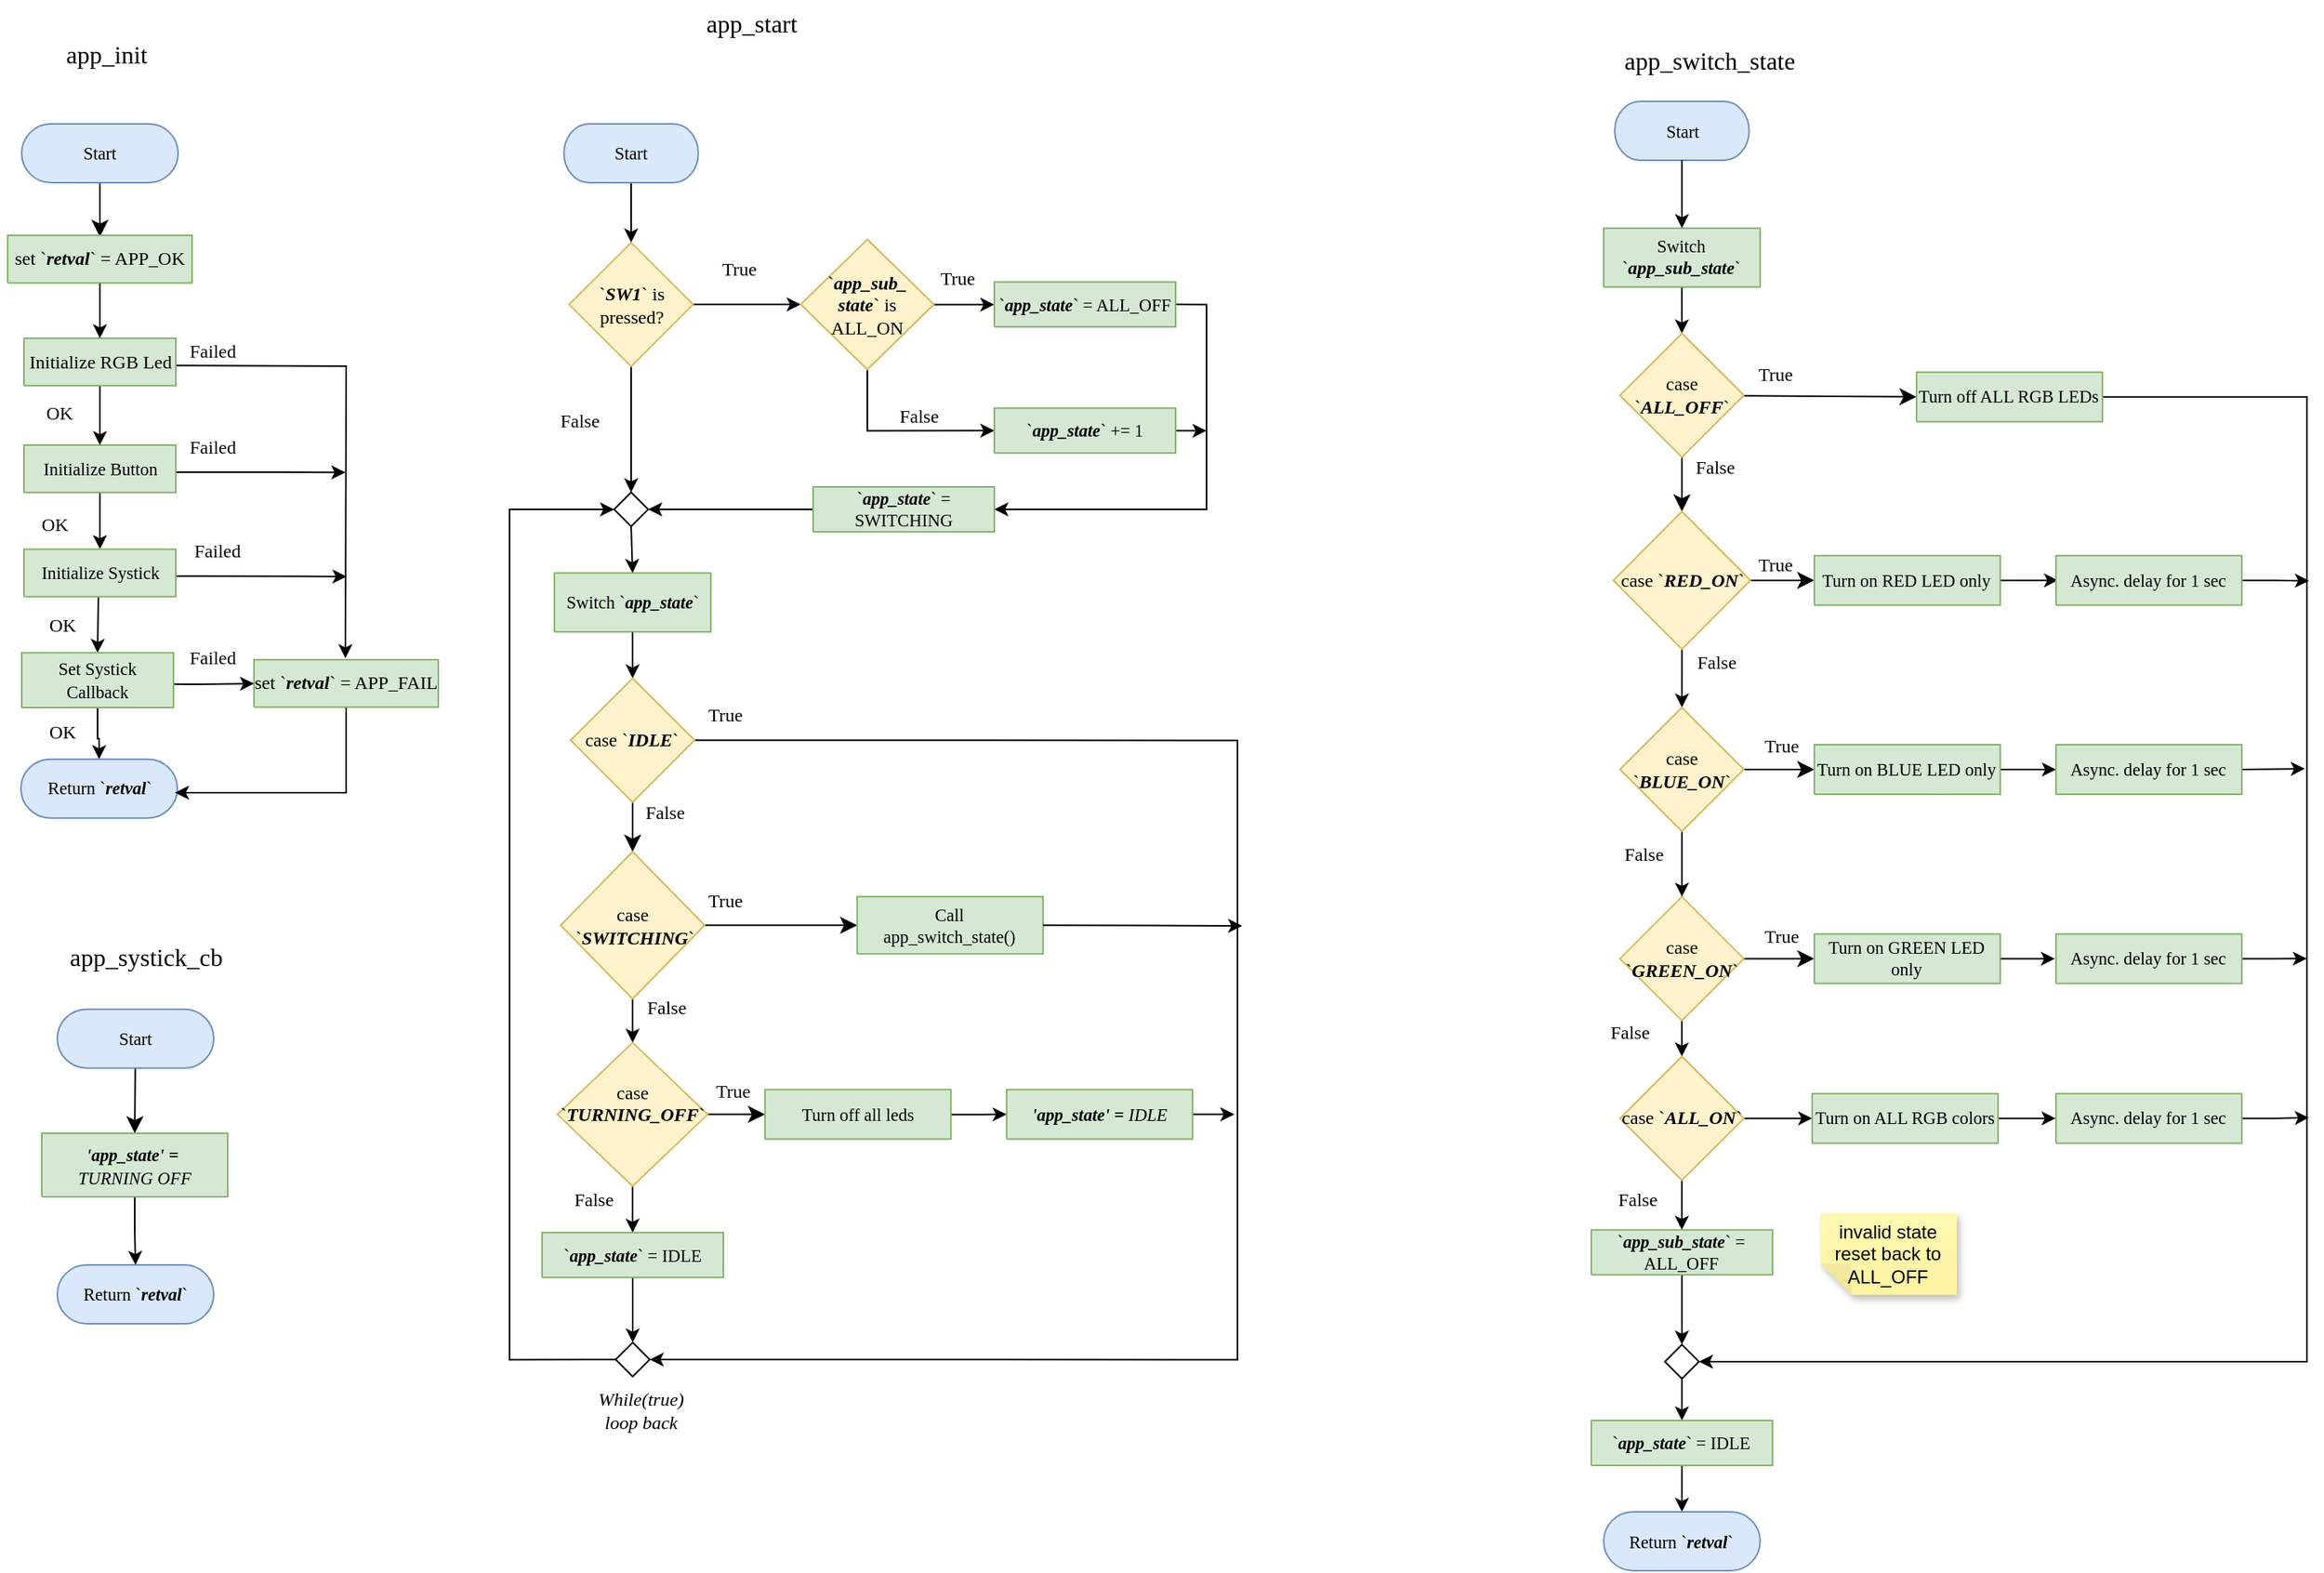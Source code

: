 <mxfile version="21.1.5" type="device">
  <diagram name="Page-1" id="7oLeeqB4X83rpsUO6XK-">
    <mxGraphModel dx="2202" dy="1833" grid="0" gridSize="10" guides="1" tooltips="1" connect="1" arrows="1" fold="1" page="1" pageScale="1" pageWidth="827" pageHeight="1169" math="0" shadow="0">
      <root>
        <mxCell id="0" />
        <mxCell id="1" parent="0" />
        <mxCell id="lFIIQ00Y4gTMDogE_Xks-12" style="edgeStyle=none;curved=1;rounded=0;orthogonalLoop=1;jettySize=auto;html=1;entryX=0.5;entryY=0;entryDx=0;entryDy=0;entryPerimeter=0;fontSize=12;startSize=8;endSize=8;" parent="1" source="Cari82qWPhB8FJyJu9n--68" edge="1">
          <mxGeometry relative="1" as="geometry">
            <mxPoint x="-754.5" y="-1004" as="targetPoint" />
          </mxGeometry>
        </mxCell>
        <UserObject label="&lt;div style=&quot;font-size: 1px&quot;&gt;&lt;font style=&quot;font-size: 11.29px; direction: ltr; letter-spacing: 0px; line-height: 120%; opacity: 1;&quot;&gt;Start&lt;br&gt;&lt;/font&gt;&lt;/div&gt;" Function="EN_DIO_Error_T DIO_init(uint8_t pinNumber, EN_DIO_PORT_T portNumber, EN_DIO_DIRECTION_T direction);" tags="Flowchart" id="Cari82qWPhB8FJyJu9n--68">
          <mxCell style="verticalAlign=middle;align=center;overflow=width;vsdxID=30;fillColor=#dae8fc;shape=stencil(tVLREoIgEPwaHnEQxsl3s/9gEpSJwDko7e+DsEkze2l627vdu5uFRaxyHe8FosR5sCcxqMZ3iO0Rpcp0ApQPCLEasUpaEC3Yi2lS3fOojOhsr3HDmObyMtsVcYqS29Qh5FEfklwrM5OXeUa/yjkcAwfr7TDpiyTfXvjkMR+Vw2A998qaBac5tAKHU1hq3i4oNwjRr9ofvayt/+Rk+yX/4iWA159KpXWKxJx/z0Bopfyw+g4=);strokeColor=#6c8ebf;spacingTop=-1;spacingBottom=-1;spacingLeft=-1;spacingRight=-1;points=[[0.5,1,0],[0.5,0,0],[0,0.5,0],[1,0.5,0]];labelBackgroundColor=none;rounded=1;html=1;whiteSpace=wrap;fontFamily=Calibri;" parent="1" vertex="1">
            <mxGeometry x="-805" y="-1077" width="101" height="38" as="geometry" />
          </mxCell>
        </UserObject>
        <mxCell id="MiLEQ-yQkrviwAs_aEzq-80" value="app_init" style="text;html=1;strokeColor=none;fillColor=none;align=center;verticalAlign=middle;whiteSpace=wrap;rounded=0;fontSize=16;fontFamily=Calibri;" parent="1" vertex="1">
          <mxGeometry x="-819" y="-1137" width="138" height="30" as="geometry" />
        </mxCell>
        <UserObject label="&lt;div style=&quot;font-size: 1px&quot;&gt;&lt;font style=&quot;font-size: 11.29px; direction: ltr; letter-spacing: 0px; line-height: 120%; opacity: 1;&quot;&gt;Start&lt;br&gt;&lt;/font&gt;&lt;/div&gt;" Function="EN_DIO_Error_T DIO_write(uint8_t pinNumber, EN_DIO_PORT_T portNumber, uint8_t value); " tags="Flowchart" id="Cari82qWPhB8FJyJu9n--73">
          <mxCell style="verticalAlign=middle;align=center;overflow=width;vsdxID=152;fillColor=#dae8fc;shape=stencil(tVLREoIgEPwaHnEQxsl3s/9gEpSJwDko7e+DsEkze2l627vdu5uFRaxyHe8FosR5sCcxqMZ3iO0Rpcp0ApQPCLEasUpaEC3Yi2lS3fOojOhsr3HDmObyMtsVcYqS29Qh5FEfklwrM5OXeUa/yjkcAwfr7TDpiyTfXvjkMR+Vw2A998qaBac5tAKHU1hq3i4oNwjRr9ofvayt/+Rk+yX/4iWA159KpXWKxJx/z0Bopfyw+g4=);strokeColor=#6c8ebf;spacingTop=-1;spacingBottom=-1;spacingLeft=-1;spacingRight=-1;points=[[0.5,1,0],[0.5,0,0],[0,0.5,0],[1,0.5,0]];labelBackgroundColor=none;rounded=1;html=1;whiteSpace=wrap;fontFamily=Calibri;" parent="1" vertex="1">
            <mxGeometry x="223.564" y="-1091.5" width="86.752" height="38" as="geometry" />
          </mxCell>
        </UserObject>
        <UserObject label="&lt;div style=&quot;font-size: 1px&quot;&gt;&lt;font style=&quot;font-size: 11.29px; direction: ltr; letter-spacing: 0px; line-height: 120%; opacity: 1;&quot;&gt;Return `&lt;i style=&quot;font-weight: bold;&quot;&gt;retval&lt;/i&gt;`&lt;br&gt;&lt;/font&gt;&lt;/div&gt;" Function="EN_DIO_Error_T DIO_init(uint8_t pinNumber, EN_DIO_PORT_T portNumber, EN_DIO_DIRECTION_T direction);" tags="Flowchart" id="lFIIQ00Y4gTMDogE_Xks-2">
          <mxCell style="verticalAlign=middle;align=center;overflow=width;vsdxID=30;fillColor=#dae8fc;shape=stencil(tVLREoIgEPwaHnEQxsl3s/9gEpSJwDko7e+DsEkze2l627vdu5uFRaxyHe8FosR5sCcxqMZ3iO0Rpcp0ApQPCLEasUpaEC3Yi2lS3fOojOhsr3HDmObyMtsVcYqS29Qh5FEfklwrM5OXeUa/yjkcAwfr7TDpiyTfXvjkMR+Vw2A998qaBac5tAKHU1hq3i4oNwjRr9ofvayt/+Rk+yX/4iWA159KpXWKxJx/z0Bopfyw+g4=);strokeColor=#6c8ebf;spacingTop=-1;spacingBottom=-1;spacingLeft=-1;spacingRight=-1;points=[[0.5,1,0],[0.5,0,0],[0,0.5,0],[1,0.5,0]];labelBackgroundColor=none;rounded=1;html=1;whiteSpace=wrap;fontFamily=Calibri;" parent="1" vertex="1">
            <mxGeometry x="-805.5" y="-666.65" width="101" height="38" as="geometry" />
          </mxCell>
        </UserObject>
        <mxCell id="2uxIIXQYkivUfwEPlcb4-25" style="edgeStyle=orthogonalEdgeStyle;rounded=0;orthogonalLoop=1;jettySize=auto;html=1;entryX=0.5;entryY=0;entryDx=0;entryDy=0;" parent="1" source="lFIIQ00Y4gTMDogE_Xks-105" target="3IBphvjYudPTPOBFQOcQ-125" edge="1">
          <mxGeometry relative="1" as="geometry" />
        </mxCell>
        <UserObject label="&lt;div style=&quot;font-size: 1px&quot;&gt;&lt;font style=&quot;font-size: 11.29px; direction: ltr; letter-spacing: 0px; line-height: 120%; opacity: 1;&quot;&gt;Switch `&lt;b style=&quot;border-color: var(--border-color); font-size: 12px;&quot;&gt;&lt;i style=&quot;border-color: var(--border-color);&quot;&gt;app_sub_&lt;/i&gt;&lt;/b&gt;&lt;b&gt;&lt;i&gt;state&lt;/i&gt;&lt;/b&gt;`&lt;br&gt;&lt;/font&gt;&lt;/div&gt;" Function="EN_DIO_Error_T DIO_port_write(EN_DIO_PORT_T portNumber, uint8_t byte, uint8_t mask)" tags="Flowchart" id="lFIIQ00Y4gTMDogE_Xks-105">
          <mxCell style="verticalAlign=middle;align=center;overflow=width;vsdxID=309;fillColor=#d5e8d4;shape=stencil(nZBLDoAgDERP0z3SIyjew0SURgSD+Lu9kMZoXLhwN9O+tukAlrNpJg1SzDH4QW/URgNYgZTkjA4UkwJUgGXng+6DX1zLfmoymdXo17xh5zmRJ6Q42BWCfc2oJfdAr+Yv+AP9Cb7OJ3H/2JG1HNGz/84klThPVCc=);strokeColor=#82b366;spacingTop=-1;spacingBottom=-1;spacingLeft=-1;spacingRight=-1;points=[[0,0.5,0],[1,0.5,0],[0.5,1,0],[0.5,0,0]];labelBackgroundColor=none;rounded=1;html=1;whiteSpace=wrap;fontFamily=Calibri;" parent="1" vertex="1">
            <mxGeometry x="216.44" y="-1009.65" width="101" height="38" as="geometry" />
          </mxCell>
        </UserObject>
        <mxCell id="2uxIIXQYkivUfwEPlcb4-50" value="" style="edgeStyle=orthogonalEdgeStyle;rounded=0;orthogonalLoop=1;jettySize=auto;html=1;" parent="1" edge="1">
          <mxGeometry relative="1" as="geometry">
            <mxPoint x="-737.5" y="-851.975" as="sourcePoint" />
            <mxPoint x="-596" y="-851.85" as="targetPoint" />
            <Array as="points">
              <mxPoint x="-638" y="-852" />
              <mxPoint x="-638" y="-852" />
            </Array>
          </mxGeometry>
        </mxCell>
        <mxCell id="2uxIIXQYkivUfwEPlcb4-53" style="edgeStyle=orthogonalEdgeStyle;rounded=0;orthogonalLoop=1;jettySize=auto;html=1;entryX=0.5;entryY=0;entryDx=0;entryDy=0;entryPerimeter=0;" parent="1" source="3IBphvjYudPTPOBFQOcQ-1" target="VOM82OgJhgnwIrokfdzb-215" edge="1">
          <mxGeometry relative="1" as="geometry">
            <mxPoint x="-755" y="-794" as="targetPoint" />
          </mxGeometry>
        </mxCell>
        <UserObject label="&lt;div style=&quot;&quot;&gt;&lt;span style=&quot;font-size: 11.29px;&quot;&gt;Initialize Button&lt;/span&gt;&lt;/div&gt;" Function="EN_DIO_Error_T DIO_toggle(uint8_t pinNumber, EN_DIO_PORT_T portNumber);  " tags="Flowchart" id="3IBphvjYudPTPOBFQOcQ-1">
          <mxCell style="verticalAlign=middle;align=center;overflow=width;vsdxID=274;fillColor=#d5e8d4;shape=stencil(nZBLDoAgDERP0z3SIyjew0SURgSD+Lu9kMZoXLhwN9O+tukAlrNpJg1SzDH4QW/URgNYgZTkjA4UkwJUgGXng+6DX1zLfmoymdXo17xh5zmRJ6Q42BWCfc2oJfdAr+Yv+AP9Cb7OJ3H/2JG1HNGz/84klThPVCc=);strokeColor=#82b366;spacingTop=-1;spacingBottom=-1;spacingLeft=-1;spacingRight=-1;points=[[0,0.5,0],[1,0.5,0],[0.5,1,0],[0.5,0,0]];labelBackgroundColor=none;rounded=1;html=1;whiteSpace=wrap;fontFamily=Calibri;" parent="1" vertex="1">
            <mxGeometry x="-803.5" y="-869.48" width="98" height="30.65" as="geometry" />
          </mxCell>
        </UserObject>
        <mxCell id="3IBphvjYudPTPOBFQOcQ-123" style="edgeStyle=none;curved=1;rounded=0;orthogonalLoop=1;jettySize=auto;html=1;entryX=0;entryY=0.5;entryDx=0;entryDy=0;fontSize=12;startSize=8;endSize=8;entryPerimeter=0;" parent="1" source="3IBphvjYudPTPOBFQOcQ-125" target="2uxIIXQYkivUfwEPlcb4-34" edge="1">
          <mxGeometry relative="1" as="geometry">
            <mxPoint x="352.44" y="-902.0" as="targetPoint" />
          </mxGeometry>
        </mxCell>
        <mxCell id="3IBphvjYudPTPOBFQOcQ-124" style="edgeStyle=none;curved=1;rounded=0;orthogonalLoop=1;jettySize=auto;html=1;entryX=0.5;entryY=0;entryDx=0;entryDy=0;fontSize=12;startSize=8;endSize=8;" parent="1" source="3IBphvjYudPTPOBFQOcQ-125" target="3IBphvjYudPTPOBFQOcQ-128" edge="1">
          <mxGeometry relative="1" as="geometry" />
        </mxCell>
        <mxCell id="3IBphvjYudPTPOBFQOcQ-125" value="case `&lt;b&gt;&lt;i&gt;ALL_OFF&lt;/i&gt;&lt;/b&gt;`" style="rhombus;whiteSpace=wrap;html=1;fontSize=12;fontFamily=Calibri;fillColor=#fff2cc;strokeColor=#d6b656;" parent="1" vertex="1">
          <mxGeometry x="226.94" y="-941.65" width="80" height="80" as="geometry" />
        </mxCell>
        <mxCell id="3IBphvjYudPTPOBFQOcQ-126" style="edgeStyle=none;curved=1;rounded=0;orthogonalLoop=1;jettySize=auto;html=1;entryX=0;entryY=0.5;entryDx=0;entryDy=0;fontSize=12;startSize=8;endSize=8;" parent="1" source="3IBphvjYudPTPOBFQOcQ-128" edge="1">
          <mxGeometry relative="1" as="geometry">
            <mxPoint x="352.44" y="-782.15" as="targetPoint" />
          </mxGeometry>
        </mxCell>
        <mxCell id="3IBphvjYudPTPOBFQOcQ-149" style="edgeStyle=orthogonalEdgeStyle;rounded=0;orthogonalLoop=1;jettySize=auto;html=1;entryX=0.5;entryY=0;entryDx=0;entryDy=0;" parent="1" source="3IBphvjYudPTPOBFQOcQ-128" target="3IBphvjYudPTPOBFQOcQ-143" edge="1">
          <mxGeometry relative="1" as="geometry" />
        </mxCell>
        <mxCell id="3IBphvjYudPTPOBFQOcQ-128" value="case `&lt;b&gt;&lt;i&gt;RED_ON&lt;/i&gt;&lt;/b&gt;`" style="rhombus;whiteSpace=wrap;html=1;fontSize=12;fontFamily=Calibri;fillColor=#fff2cc;strokeColor=#d6b656;" parent="1" vertex="1">
          <mxGeometry x="222.69" y="-826.65" width="88.5" height="89" as="geometry" />
        </mxCell>
        <mxCell id="3IBphvjYudPTPOBFQOcQ-129" style="edgeStyle=none;curved=1;rounded=0;orthogonalLoop=1;jettySize=auto;html=1;entryX=0;entryY=0.5;entryDx=0;entryDy=0;fontSize=12;startSize=8;endSize=8;" parent="1" source="3IBphvjYudPTPOBFQOcQ-130" edge="1">
          <mxGeometry relative="1" as="geometry">
            <mxPoint x="352.44" y="-537.8" as="targetPoint" />
          </mxGeometry>
        </mxCell>
        <mxCell id="2uxIIXQYkivUfwEPlcb4-2" value="" style="edgeStyle=orthogonalEdgeStyle;rounded=0;orthogonalLoop=1;jettySize=auto;html=1;" parent="1" source="3IBphvjYudPTPOBFQOcQ-130" target="2uxIIXQYkivUfwEPlcb4-1" edge="1">
          <mxGeometry relative="1" as="geometry" />
        </mxCell>
        <mxCell id="3IBphvjYudPTPOBFQOcQ-130" value="case `&lt;b&gt;&lt;i&gt;GREEN_ON&lt;/i&gt;&lt;/b&gt;`" style="rhombus;whiteSpace=wrap;html=1;fontSize=12;fontFamily=Calibri;fillColor=#fff2cc;strokeColor=#d6b656;" parent="1" vertex="1">
          <mxGeometry x="226.94" y="-577.8" width="80" height="80" as="geometry" />
        </mxCell>
        <mxCell id="3IBphvjYudPTPOBFQOcQ-131" value="True" style="text;html=1;strokeColor=none;fillColor=none;align=center;verticalAlign=middle;whiteSpace=wrap;rounded=0;fontSize=12;fontFamily=Calibri;" parent="1" vertex="1">
          <mxGeometry x="307.81" y="-922.65" width="39" height="16" as="geometry" />
        </mxCell>
        <mxCell id="3IBphvjYudPTPOBFQOcQ-132" value="True" style="text;html=1;strokeColor=none;fillColor=none;align=center;verticalAlign=middle;whiteSpace=wrap;rounded=0;fontSize=12;fontFamily=Calibri;" parent="1" vertex="1">
          <mxGeometry x="307.81" y="-799.65" width="39" height="16" as="geometry" />
        </mxCell>
        <mxCell id="3IBphvjYudPTPOBFQOcQ-133" value="True" style="text;html=1;strokeColor=none;fillColor=none;align=center;verticalAlign=middle;whiteSpace=wrap;rounded=0;fontSize=12;fontFamily=Calibri;" parent="1" vertex="1">
          <mxGeometry x="312.06" y="-560.45" width="39" height="16" as="geometry" />
        </mxCell>
        <mxCell id="3IBphvjYudPTPOBFQOcQ-134" value="False" style="text;html=1;strokeColor=none;fillColor=none;align=center;verticalAlign=middle;whiteSpace=wrap;rounded=0;fontSize=12;fontFamily=Calibri;" parent="1" vertex="1">
          <mxGeometry x="219.44" y="-389.65" width="39" height="16" as="geometry" />
        </mxCell>
        <mxCell id="3IBphvjYudPTPOBFQOcQ-135" value="False" style="text;html=1;strokeColor=none;fillColor=none;align=center;verticalAlign=middle;whiteSpace=wrap;rounded=0;fontSize=12;fontFamily=Calibri;" parent="1" vertex="1">
          <mxGeometry x="269.68" y="-736.8" width="39" height="16" as="geometry" />
        </mxCell>
        <mxCell id="3IBphvjYudPTPOBFQOcQ-136" value="False" style="text;html=1;strokeColor=none;fillColor=none;align=center;verticalAlign=middle;whiteSpace=wrap;rounded=0;fontSize=12;fontFamily=Calibri;" parent="1" vertex="1">
          <mxGeometry x="268.81" y="-862.65" width="39" height="16" as="geometry" />
        </mxCell>
        <mxCell id="3IBphvjYudPTPOBFQOcQ-156" style="edgeStyle=orthogonalEdgeStyle;rounded=0;orthogonalLoop=1;jettySize=auto;html=1;" parent="1" edge="1">
          <mxGeometry relative="1" as="geometry">
            <mxPoint x="509.773" y="-782.15" as="targetPoint" />
            <mxPoint x="472.44" y="-782.15" as="sourcePoint" />
          </mxGeometry>
        </mxCell>
        <mxCell id="3IBphvjYudPTPOBFQOcQ-158" style="edgeStyle=orthogonalEdgeStyle;rounded=0;orthogonalLoop=1;jettySize=auto;html=1;" parent="1" edge="1">
          <mxGeometry relative="1" as="geometry">
            <mxPoint x="507.773" y="-537.8" as="targetPoint" />
            <mxPoint x="472.44" y="-537.761" as="sourcePoint" />
          </mxGeometry>
        </mxCell>
        <mxCell id="3IBphvjYudPTPOBFQOcQ-142" style="edgeStyle=none;curved=1;rounded=0;orthogonalLoop=1;jettySize=auto;html=1;entryX=0;entryY=0.5;entryDx=0;entryDy=0;fontSize=12;startSize=8;endSize=8;" parent="1" source="3IBphvjYudPTPOBFQOcQ-143" edge="1">
          <mxGeometry relative="1" as="geometry">
            <mxPoint x="352.44" y="-660.0" as="targetPoint" />
          </mxGeometry>
        </mxCell>
        <mxCell id="3IBphvjYudPTPOBFQOcQ-148" style="edgeStyle=orthogonalEdgeStyle;rounded=0;orthogonalLoop=1;jettySize=auto;html=1;entryX=0.5;entryY=0;entryDx=0;entryDy=0;" parent="1" source="3IBphvjYudPTPOBFQOcQ-143" target="3IBphvjYudPTPOBFQOcQ-130" edge="1">
          <mxGeometry relative="1" as="geometry" />
        </mxCell>
        <mxCell id="3IBphvjYudPTPOBFQOcQ-143" value="case `&lt;b&gt;&lt;i&gt;BLUE_ON&lt;/i&gt;&lt;/b&gt;`" style="rhombus;whiteSpace=wrap;html=1;fontSize=12;fontFamily=Calibri;fillColor=#fff2cc;strokeColor=#d6b656;" parent="1" vertex="1">
          <mxGeometry x="226.94" y="-700" width="80" height="80" as="geometry" />
        </mxCell>
        <mxCell id="3IBphvjYudPTPOBFQOcQ-144" value="True" style="text;html=1;strokeColor=none;fillColor=none;align=center;verticalAlign=middle;whiteSpace=wrap;rounded=0;fontSize=12;fontFamily=Calibri;" parent="1" vertex="1">
          <mxGeometry x="312.06" y="-682.65" width="39" height="16" as="geometry" />
        </mxCell>
        <mxCell id="3IBphvjYudPTPOBFQOcQ-145" value="False" style="text;html=1;strokeColor=none;fillColor=none;align=center;verticalAlign=middle;whiteSpace=wrap;rounded=0;fontSize=12;fontFamily=Calibri;" parent="1" vertex="1">
          <mxGeometry x="222.69" y="-613.3" width="39" height="16" as="geometry" />
        </mxCell>
        <mxCell id="3IBphvjYudPTPOBFQOcQ-157" style="edgeStyle=orthogonalEdgeStyle;rounded=0;orthogonalLoop=1;jettySize=auto;html=1;" parent="1" edge="1">
          <mxGeometry relative="1" as="geometry">
            <mxPoint x="508.44" y="-660" as="targetPoint" />
            <mxPoint x="472.44" y="-659.956" as="sourcePoint" />
          </mxGeometry>
        </mxCell>
        <mxCell id="2uxIIXQYkivUfwEPlcb4-29" value="" style="edgeStyle=orthogonalEdgeStyle;rounded=0;orthogonalLoop=1;jettySize=auto;html=1;" parent="1" source="2uxIIXQYkivUfwEPlcb4-1" target="2uxIIXQYkivUfwEPlcb4-26" edge="1">
          <mxGeometry relative="1" as="geometry" />
        </mxCell>
        <mxCell id="2uxIIXQYkivUfwEPlcb4-42" style="edgeStyle=orthogonalEdgeStyle;rounded=0;orthogonalLoop=1;jettySize=auto;html=1;entryX=0;entryY=0.5;entryDx=0;entryDy=0;entryPerimeter=0;" parent="1" source="2uxIIXQYkivUfwEPlcb4-1" target="2uxIIXQYkivUfwEPlcb4-41" edge="1">
          <mxGeometry relative="1" as="geometry" />
        </mxCell>
        <mxCell id="2uxIIXQYkivUfwEPlcb4-1" value="case `&lt;b&gt;&lt;i&gt;ALL_ON&lt;/i&gt;&lt;/b&gt;`" style="rhombus;whiteSpace=wrap;html=1;fontSize=12;fontFamily=Calibri;fillColor=#fff2cc;strokeColor=#d6b656;" parent="1" vertex="1">
          <mxGeometry x="226.94" y="-474.65" width="80" height="80" as="geometry" />
        </mxCell>
        <mxCell id="2uxIIXQYkivUfwEPlcb4-4" value="app_switch_state" style="text;html=1;strokeColor=none;fillColor=none;align=center;verticalAlign=middle;whiteSpace=wrap;rounded=0;fontSize=16;fontColor=#000000;fontFamily=Calibri;" parent="1" vertex="1">
          <mxGeometry x="200" y="-1133" width="170" height="30" as="geometry" />
        </mxCell>
        <mxCell id="2uxIIXQYkivUfwEPlcb4-24" style="edgeStyle=orthogonalEdgeStyle;rounded=0;orthogonalLoop=1;jettySize=auto;html=1;entryX=0.5;entryY=0;entryDx=0;entryDy=0;entryPerimeter=0;exitX=0.5;exitY=1;exitDx=0;exitDy=0;exitPerimeter=0;" parent="1" source="Cari82qWPhB8FJyJu9n--73" target="lFIIQ00Y4gTMDogE_Xks-105" edge="1">
          <mxGeometry relative="1" as="geometry">
            <mxPoint x="266.94" y="-1047.65" as="sourcePoint" />
          </mxGeometry>
        </mxCell>
        <mxCell id="2uxIIXQYkivUfwEPlcb4-30" style="edgeStyle=orthogonalEdgeStyle;rounded=0;orthogonalLoop=1;jettySize=auto;html=1;entryX=0.5;entryY=0;entryDx=0;entryDy=0;" parent="1" source="2uxIIXQYkivUfwEPlcb4-26" target="VOM82OgJhgnwIrokfdzb-209" edge="1">
          <mxGeometry relative="1" as="geometry">
            <mxPoint x="266.94" y="-291.65" as="targetPoint" />
          </mxGeometry>
        </mxCell>
        <UserObject label="&lt;div style=&quot;font-size: 1px&quot;&gt;&lt;font style=&quot;font-size: 11.29px; direction: ltr; letter-spacing: 0px; line-height: 120%; opacity: 1;&quot;&gt;`&lt;i style=&quot;font-weight: bold;&quot;&gt;app_sub_state&lt;/i&gt;` = ALL_OFF&lt;/font&gt;&lt;/div&gt;" Function="EN_DIO_Error_T DIO_port_write(EN_DIO_PORT_T portNumber, uint8_t byte, uint8_t mask)" tags="Flowchart" id="2uxIIXQYkivUfwEPlcb4-26">
          <mxCell style="verticalAlign=middle;align=center;overflow=width;vsdxID=309;fillColor=#d5e8d4;shape=stencil(nZBLDoAgDERP0z3SIyjew0SURgSD+Lu9kMZoXLhwN9O+tukAlrNpJg1SzDH4QW/URgNYgZTkjA4UkwJUgGXng+6DX1zLfmoymdXo17xh5zmRJ6Q42BWCfc2oJfdAr+Yv+AP9Cb7OJ3H/2JG1HNGz/84klThPVCc=);strokeColor=#82b366;spacingTop=-1;spacingBottom=-1;spacingLeft=-1;spacingRight=-1;points=[[0,0.5,0],[1,0.5,0],[0.5,1,0],[0.5,0,0]];labelBackgroundColor=none;rounded=1;html=1;whiteSpace=wrap;fontFamily=Calibri;" parent="1" vertex="1">
            <mxGeometry x="208.44" y="-362.65" width="117" height="29" as="geometry" />
          </mxCell>
        </UserObject>
        <mxCell id="2uxIIXQYkivUfwEPlcb4-27" value="False" style="text;html=1;strokeColor=none;fillColor=none;align=center;verticalAlign=middle;whiteSpace=wrap;rounded=0;fontSize=12;fontFamily=Calibri;" parent="1" vertex="1">
          <mxGeometry x="214.44" y="-497.8" width="39" height="16" as="geometry" />
        </mxCell>
        <mxCell id="VOM82OgJhgnwIrokfdzb-5" style="edgeStyle=orthogonalEdgeStyle;rounded=0;orthogonalLoop=1;jettySize=auto;html=1;exitX=1;exitY=0.5;exitDx=0;exitDy=0;exitPerimeter=0;entryX=1;entryY=0.5;entryDx=0;entryDy=0;" parent="1" source="2uxIIXQYkivUfwEPlcb4-34" target="VOM82OgJhgnwIrokfdzb-209" edge="1">
          <mxGeometry relative="1" as="geometry">
            <mxPoint x="277.94" y="-280.65" as="targetPoint" />
            <Array as="points">
              <mxPoint x="670.44" y="-901.5" />
              <mxPoint x="670.44" y="-277.5" />
            </Array>
          </mxGeometry>
        </mxCell>
        <UserObject label="&lt;div style=&quot;font-size: 1px&quot;&gt;&lt;font style=&quot;font-size: 11.29px; direction: ltr; letter-spacing: 0px; line-height: 120%; opacity: 1;&quot;&gt;Turn off ALL RGB LEDs&lt;/font&gt;&lt;/div&gt;" Function="EN_DIO_Error_T DIO_port_write(EN_DIO_PORT_T portNumber, uint8_t byte, uint8_t mask)" tags="Flowchart" id="2uxIIXQYkivUfwEPlcb4-34">
          <mxCell style="verticalAlign=middle;align=center;overflow=width;vsdxID=309;fillColor=#d5e8d4;shape=stencil(nZBLDoAgDERP0z3SIyjew0SURgSD+Lu9kMZoXLhwN9O+tukAlrNpJg1SzDH4QW/URgNYgZTkjA4UkwJUgGXng+6DX1zLfmoymdXo17xh5zmRJ6Q42BWCfc2oJfdAr+Yv+AP9Cb7OJ3H/2JG1HNGz/84klThPVCc=);strokeColor=#82b366;spacingTop=-1;spacingBottom=-1;spacingLeft=-1;spacingRight=-1;points=[[0,0.5,0],[1,0.5,0],[0.5,1,0],[0.5,0,0]];labelBackgroundColor=none;rounded=1;html=1;whiteSpace=wrap;fontFamily=Calibri;" parent="1" vertex="1">
            <mxGeometry x="418.44" y="-916.65" width="120" height="32" as="geometry" />
          </mxCell>
        </UserObject>
        <UserObject label="&lt;div style=&quot;font-size: 1px&quot;&gt;&lt;font style=&quot;font-size: 11.29px; direction: ltr; letter-spacing: 0px; line-height: 120%; opacity: 1;&quot;&gt;Turn on RED LED only&lt;/font&gt;&lt;/div&gt;" Function="EN_DIO_Error_T DIO_port_write(EN_DIO_PORT_T portNumber, uint8_t byte, uint8_t mask)" tags="Flowchart" id="2uxIIXQYkivUfwEPlcb4-35">
          <mxCell style="verticalAlign=middle;align=center;overflow=width;vsdxID=309;fillColor=#d5e8d4;shape=stencil(nZBLDoAgDERP0z3SIyjew0SURgSD+Lu9kMZoXLhwN9O+tukAlrNpJg1SzDH4QW/URgNYgZTkjA4UkwJUgGXng+6DX1zLfmoymdXo17xh5zmRJ6Q42BWCfc2oJfdAr+Yv+AP9Cb7OJ3H/2JG1HNGz/84klThPVCc=);strokeColor=#82b366;spacingTop=-1;spacingBottom=-1;spacingLeft=-1;spacingRight=-1;points=[[0,0.5,0],[1,0.5,0],[0.5,1,0],[0.5,0,0]];labelBackgroundColor=none;rounded=1;html=1;whiteSpace=wrap;fontFamily=Calibri;" parent="1" vertex="1">
            <mxGeometry x="352.44" y="-798.15" width="120" height="32" as="geometry" />
          </mxCell>
        </UserObject>
        <UserObject label="&lt;div style=&quot;font-size: 1px&quot;&gt;&lt;font style=&quot;font-size: 11.29px; direction: ltr; letter-spacing: 0px; line-height: 120%; opacity: 1;&quot;&gt;Turn on BLUE LED only&lt;/font&gt;&lt;/div&gt;" Function="EN_DIO_Error_T DIO_port_write(EN_DIO_PORT_T portNumber, uint8_t byte, uint8_t mask)" tags="Flowchart" id="2uxIIXQYkivUfwEPlcb4-38">
          <mxCell style="verticalAlign=middle;align=center;overflow=width;vsdxID=309;fillColor=#d5e8d4;shape=stencil(nZBLDoAgDERP0z3SIyjew0SURgSD+Lu9kMZoXLhwN9O+tukAlrNpJg1SzDH4QW/URgNYgZTkjA4UkwJUgGXng+6DX1zLfmoymdXo17xh5zmRJ6Q42BWCfc2oJfdAr+Yv+AP9Cb7OJ3H/2JG1HNGz/84klThPVCc=);strokeColor=#82b366;spacingTop=-1;spacingBottom=-1;spacingLeft=-1;spacingRight=-1;points=[[0,0.5,0],[1,0.5,0],[0.5,1,0],[0.5,0,0]];labelBackgroundColor=none;rounded=1;html=1;whiteSpace=wrap;fontFamily=Calibri;" parent="1" vertex="1">
            <mxGeometry x="352.44" y="-676" width="120" height="32" as="geometry" />
          </mxCell>
        </UserObject>
        <UserObject label="&lt;div style=&quot;font-size: 1px&quot;&gt;&lt;font style=&quot;font-size: 11.29px; direction: ltr; letter-spacing: 0px; line-height: 120%; opacity: 1;&quot;&gt;Turn on GREEN LED only&lt;/font&gt;&lt;/div&gt;" Function="EN_DIO_Error_T DIO_port_write(EN_DIO_PORT_T portNumber, uint8_t byte, uint8_t mask)" tags="Flowchart" id="2uxIIXQYkivUfwEPlcb4-40">
          <mxCell style="verticalAlign=middle;align=center;overflow=width;vsdxID=309;fillColor=#d5e8d4;shape=stencil(nZBLDoAgDERP0z3SIyjew0SURgSD+Lu9kMZoXLhwN9O+tukAlrNpJg1SzDH4QW/URgNYgZTkjA4UkwJUgGXng+6DX1zLfmoymdXo17xh5zmRJ6Q42BWCfc2oJfdAr+Yv+AP9Cb7OJ3H/2JG1HNGz/84klThPVCc=);strokeColor=#82b366;spacingTop=-1;spacingBottom=-1;spacingLeft=-1;spacingRight=-1;points=[[0,0.5,0],[1,0.5,0],[0.5,1,0],[0.5,0,0]];labelBackgroundColor=none;rounded=1;html=1;whiteSpace=wrap;fontFamily=Calibri;" parent="1" vertex="1">
            <mxGeometry x="352.44" y="-553.8" width="120" height="32" as="geometry" />
          </mxCell>
        </UserObject>
        <mxCell id="2uxIIXQYkivUfwEPlcb4-43" style="edgeStyle=orthogonalEdgeStyle;rounded=0;orthogonalLoop=1;jettySize=auto;html=1;" parent="1" source="2uxIIXQYkivUfwEPlcb4-41" edge="1">
          <mxGeometry relative="1" as="geometry">
            <mxPoint x="508.218" y="-434.65" as="targetPoint" />
          </mxGeometry>
        </mxCell>
        <UserObject label="&lt;div style=&quot;font-size: 1px&quot;&gt;&lt;font style=&quot;font-size: 11.29px; direction: ltr; letter-spacing: 0px; line-height: 120%; opacity: 1;&quot;&gt;Turn on ALL RGB colors&lt;/font&gt;&lt;/div&gt;" Function="EN_DIO_Error_T DIO_port_write(EN_DIO_PORT_T portNumber, uint8_t byte, uint8_t mask)" tags="Flowchart" id="2uxIIXQYkivUfwEPlcb4-41">
          <mxCell style="verticalAlign=middle;align=center;overflow=width;vsdxID=309;fillColor=#d5e8d4;shape=stencil(nZBLDoAgDERP0z3SIyjew0SURgSD+Lu9kMZoXLhwN9O+tukAlrNpJg1SzDH4QW/URgNYgZTkjA4UkwJUgGXng+6DX1zLfmoymdXo17xh5zmRJ6Q42BWCfc2oJfdAr+Yv+AP9Cb7OJ3H/2JG1HNGz/84klThPVCc=);strokeColor=#82b366;spacingTop=-1;spacingBottom=-1;spacingLeft=-1;spacingRight=-1;points=[[0,0.5,0],[1,0.5,0],[0.5,1,0],[0.5,0,0]];labelBackgroundColor=none;rounded=1;html=1;whiteSpace=wrap;fontFamily=Calibri;" parent="1" vertex="1">
            <mxGeometry x="351.06" y="-450.65" width="120" height="32" as="geometry" />
          </mxCell>
        </UserObject>
        <mxCell id="2uxIIXQYkivUfwEPlcb4-44" value="invalid state reset back to ALL_OFF" style="shape=note;whiteSpace=wrap;html=1;backgroundOutline=1;fontColor=#000000;darkOpacity=0.05;fillColor=#FFF9B2;strokeColor=none;fillStyle=solid;direction=west;gradientDirection=north;gradientColor=#FFF2A1;shadow=1;size=20;pointerEvents=1;" parent="1" vertex="1">
          <mxGeometry x="356.44" y="-373.65" width="88" height="53" as="geometry" />
        </mxCell>
        <mxCell id="2uxIIXQYkivUfwEPlcb4-51" style="edgeStyle=orthogonalEdgeStyle;rounded=0;orthogonalLoop=1;jettySize=auto;html=1;" parent="1" edge="1">
          <mxGeometry relative="1" as="geometry">
            <mxPoint x="-737.5" y="-920.975" as="sourcePoint" />
            <mxPoint x="-596" y="-731.85" as="targetPoint" />
          </mxGeometry>
        </mxCell>
        <mxCell id="2uxIIXQYkivUfwEPlcb4-56" style="edgeStyle=orthogonalEdgeStyle;rounded=0;orthogonalLoop=1;jettySize=auto;html=1;entryX=0.5;entryY=0;entryDx=0;entryDy=0;entryPerimeter=0;" parent="1" source="2uxIIXQYkivUfwEPlcb4-45" target="3IBphvjYudPTPOBFQOcQ-1" edge="1">
          <mxGeometry relative="1" as="geometry" />
        </mxCell>
        <UserObject label="&lt;div style=&quot;&quot;&gt;Initialize RGB Led&lt;br&gt;&lt;/div&gt;" Function="EN_DIO_Error_T DIO_toggle(uint8_t pinNumber, EN_DIO_PORT_T portNumber);  " tags="Flowchart" id="2uxIIXQYkivUfwEPlcb4-45">
          <mxCell style="verticalAlign=middle;align=center;overflow=width;vsdxID=274;fillColor=#d5e8d4;shape=stencil(nZBLDoAgDERP0z3SIyjew0SURgSD+Lu9kMZoXLhwN9O+tukAlrNpJg1SzDH4QW/URgNYgZTkjA4UkwJUgGXng+6DX1zLfmoymdXo17xh5zmRJ6Q42BWCfc2oJfdAr+Yv+AP9Cb7OJ3H/2JG1HNGz/84klThPVCc=);strokeColor=#82b366;spacingTop=-1;spacingBottom=-1;spacingLeft=-1;spacingRight=-1;points=[[0,0.5,0],[1,0.5,0],[0.5,1,0],[0.5,0,0]];labelBackgroundColor=none;rounded=1;html=1;whiteSpace=wrap;fontFamily=Calibri;" parent="1" vertex="1">
            <mxGeometry x="-803.5" y="-938.49" width="98" height="30.65" as="geometry" />
          </mxCell>
        </UserObject>
        <mxCell id="2uxIIXQYkivUfwEPlcb4-58" style="edgeStyle=orthogonalEdgeStyle;rounded=0;orthogonalLoop=1;jettySize=auto;html=1;entryX=0.5;entryY=0;entryDx=0;entryDy=0;entryPerimeter=0;" parent="1" source="2uxIIXQYkivUfwEPlcb4-46" target="2uxIIXQYkivUfwEPlcb4-45" edge="1">
          <mxGeometry relative="1" as="geometry" />
        </mxCell>
        <UserObject label="&lt;div style=&quot;&quot;&gt;set `&lt;i style=&quot;font-weight: bold;&quot;&gt;retval&lt;/i&gt;` = APP_OK&lt;br&gt;&lt;/div&gt;" Function="EN_DIO_Error_T DIO_toggle(uint8_t pinNumber, EN_DIO_PORT_T portNumber);  " tags="Flowchart" id="2uxIIXQYkivUfwEPlcb4-46">
          <mxCell style="verticalAlign=middle;align=center;overflow=width;vsdxID=274;fillColor=#d5e8d4;shape=stencil(nZBLDoAgDERP0z3SIyjew0SURgSD+Lu9kMZoXLhwN9O+tukAlrNpJg1SzDH4QW/URgNYgZTkjA4UkwJUgGXng+6DX1zLfmoymdXo17xh5zmRJ6Q42BWCfc2oJfdAr+Yv+AP9Cb7OJ3H/2JG1HNGz/84klThPVCc=);strokeColor=#82b366;spacingTop=-1;spacingBottom=-1;spacingLeft=-1;spacingRight=-1;points=[[0,0.5,0],[1,0.5,0],[0.5,1,0],[0.5,0,0]];labelBackgroundColor=none;rounded=1;html=1;whiteSpace=wrap;fontFamily=Calibri;" parent="1" vertex="1">
            <mxGeometry x="-814" y="-1004.96" width="119" height="30.65" as="geometry" />
          </mxCell>
        </UserObject>
        <mxCell id="2uxIIXQYkivUfwEPlcb4-47" value="OK" style="text;html=1;strokeColor=none;fillColor=none;align=center;verticalAlign=middle;whiteSpace=wrap;rounded=0;fontSize=12;fontFamily=Calibri;" parent="1" vertex="1">
          <mxGeometry x="-803.5" y="-826.48" width="39" height="16" as="geometry" />
        </mxCell>
        <mxCell id="2uxIIXQYkivUfwEPlcb4-48" value="Failed" style="text;html=1;strokeColor=none;fillColor=none;align=center;verticalAlign=middle;whiteSpace=wrap;rounded=0;fontSize=12;fontFamily=Calibri;" parent="1" vertex="1">
          <mxGeometry x="-701" y="-938.49" width="39" height="16" as="geometry" />
        </mxCell>
        <mxCell id="2uxIIXQYkivUfwEPlcb4-59" style="edgeStyle=orthogonalEdgeStyle;rounded=0;orthogonalLoop=1;jettySize=auto;html=1;exitX=0.5;exitY=1;exitDx=0;exitDy=0;exitPerimeter=0;" parent="1" source="2uxIIXQYkivUfwEPlcb4-49" edge="1">
          <mxGeometry relative="1" as="geometry">
            <mxPoint x="-706" y="-645" as="targetPoint" />
            <Array as="points">
              <mxPoint x="-596" y="-645.85" />
            </Array>
          </mxGeometry>
        </mxCell>
        <UserObject label="&lt;div style=&quot;&quot;&gt;set `&lt;i style=&quot;font-weight: bold;&quot;&gt;retval&lt;/i&gt;` = APP_FAIL&lt;br&gt;&lt;/div&gt;" Function="EN_DIO_Error_T DIO_toggle(uint8_t pinNumber, EN_DIO_PORT_T portNumber);  " tags="Flowchart" id="2uxIIXQYkivUfwEPlcb4-49">
          <mxCell style="verticalAlign=middle;align=center;overflow=width;vsdxID=274;fillColor=#d5e8d4;shape=stencil(nZBLDoAgDERP0z3SIyjew0SURgSD+Lu9kMZoXLhwN9O+tukAlrNpJg1SzDH4QW/URgNYgZTkjA4UkwJUgGXng+6DX1zLfmoymdXo17xh5zmRJ6Q42BWCfc2oJfdAr+Yv+AP9Cb7OJ3H/2JG1HNGz/84klThPVCc=);strokeColor=#82b366;spacingTop=-1;spacingBottom=-1;spacingLeft=-1;spacingRight=-1;points=[[0,0.5,0],[1,0.5,0],[0.5,1,0],[0.5,0,0]];labelBackgroundColor=none;rounded=1;html=1;whiteSpace=wrap;fontFamily=Calibri;" parent="1" vertex="1">
            <mxGeometry x="-655" y="-730.85" width="119" height="30.65" as="geometry" />
          </mxCell>
        </UserObject>
        <mxCell id="2uxIIXQYkivUfwEPlcb4-52" value="Failed" style="text;html=1;strokeColor=none;fillColor=none;align=center;verticalAlign=middle;whiteSpace=wrap;rounded=0;fontSize=12;fontFamily=Calibri;" parent="1" vertex="1">
          <mxGeometry x="-701" y="-875.84" width="39" height="16" as="geometry" />
        </mxCell>
        <mxCell id="2uxIIXQYkivUfwEPlcb4-54" value="OK" style="text;html=1;strokeColor=none;fillColor=none;align=center;verticalAlign=middle;whiteSpace=wrap;rounded=0;fontSize=12;fontFamily=Calibri;" parent="1" vertex="1">
          <mxGeometry x="-800.5" y="-898" width="39" height="16" as="geometry" />
        </mxCell>
        <mxCell id="_9m3csE_K2MhUG1u3_6k-1" value="app_start" style="text;html=1;strokeColor=none;fillColor=none;align=center;verticalAlign=middle;whiteSpace=wrap;rounded=0;fontSize=16;fontColor=#000000;fontFamily=Calibri;" parent="1" vertex="1">
          <mxGeometry x="-408.69" y="-1157" width="151" height="30" as="geometry" />
        </mxCell>
        <mxCell id="VOM82OgJhgnwIrokfdzb-6" style="edgeStyle=orthogonalEdgeStyle;rounded=0;orthogonalLoop=1;jettySize=auto;html=1;exitX=1;exitY=0.5;exitDx=0;exitDy=0;exitPerimeter=0;" parent="1" source="VOM82OgJhgnwIrokfdzb-1" edge="1">
          <mxGeometry relative="1" as="geometry">
            <mxPoint x="671.773" y="-781.833" as="targetPoint" />
          </mxGeometry>
        </mxCell>
        <UserObject label="&lt;div style=&quot;&quot;&gt;&lt;span style=&quot;font-size: 11.29px;&quot;&gt;Async. delay for 1 sec&lt;/span&gt;&lt;/div&gt;" Function="EN_DIO_Error_T DIO_port_write(EN_DIO_PORT_T portNumber, uint8_t byte, uint8_t mask)" tags="Flowchart" id="VOM82OgJhgnwIrokfdzb-1">
          <mxCell style="verticalAlign=middle;align=center;overflow=width;vsdxID=309;fillColor=#d5e8d4;shape=stencil(nZBLDoAgDERP0z3SIyjew0SURgSD+Lu9kMZoXLhwN9O+tukAlrNpJg1SzDH4QW/URgNYgZTkjA4UkwJUgGXng+6DX1zLfmoymdXo17xh5zmRJ6Q42BWCfc2oJfdAr+Yv+AP9Cb7OJ3H/2JG1HNGz/84klThPVCc=);strokeColor=#82b366;spacingTop=-1;spacingBottom=-1;spacingLeft=-1;spacingRight=-1;points=[[0,0.5,0],[1,0.5,0],[0.5,1,0],[0.5,0,0]];labelBackgroundColor=none;rounded=1;html=1;whiteSpace=wrap;fontFamily=Calibri;" parent="1" vertex="1">
            <mxGeometry x="508.44" y="-798.15" width="120" height="32" as="geometry" />
          </mxCell>
        </UserObject>
        <mxCell id="VOM82OgJhgnwIrokfdzb-8" style="edgeStyle=orthogonalEdgeStyle;rounded=0;orthogonalLoop=1;jettySize=auto;html=1;exitX=1;exitY=0.5;exitDx=0;exitDy=0;exitPerimeter=0;" parent="1" source="VOM82OgJhgnwIrokfdzb-2" edge="1">
          <mxGeometry relative="1" as="geometry">
            <mxPoint x="671.773" y="-435.167" as="targetPoint" />
          </mxGeometry>
        </mxCell>
        <UserObject label="&lt;div style=&quot;&quot;&gt;&lt;span style=&quot;font-size: 11.29px;&quot;&gt;Async. delay for 1 sec&lt;/span&gt;&lt;/div&gt;" Function="EN_DIO_Error_T DIO_port_write(EN_DIO_PORT_T portNumber, uint8_t byte, uint8_t mask)" tags="Flowchart" id="VOM82OgJhgnwIrokfdzb-2">
          <mxCell style="verticalAlign=middle;align=center;overflow=width;vsdxID=309;fillColor=#d5e8d4;shape=stencil(nZBLDoAgDERP0z3SIyjew0SURgSD+Lu9kMZoXLhwN9O+tukAlrNpJg1SzDH4QW/URgNYgZTkjA4UkwJUgGXng+6DX1zLfmoymdXo17xh5zmRJ6Q42BWCfc2oJfdAr+Yv+AP9Cb7OJ3H/2JG1HNGz/84klThPVCc=);strokeColor=#82b366;spacingTop=-1;spacingBottom=-1;spacingLeft=-1;spacingRight=-1;points=[[0,0.5,0],[1,0.5,0],[0.5,1,0],[0.5,0,0]];labelBackgroundColor=none;rounded=1;html=1;whiteSpace=wrap;fontFamily=Calibri;" parent="1" vertex="1">
            <mxGeometry x="508.44" y="-450.65" width="120" height="32" as="geometry" />
          </mxCell>
        </UserObject>
        <mxCell id="VOM82OgJhgnwIrokfdzb-7" style="edgeStyle=orthogonalEdgeStyle;rounded=0;orthogonalLoop=1;jettySize=auto;html=1;exitX=1;exitY=0.5;exitDx=0;exitDy=0;exitPerimeter=0;" parent="1" source="VOM82OgJhgnwIrokfdzb-3" edge="1">
          <mxGeometry relative="1" as="geometry">
            <mxPoint x="670.44" y="-537.833" as="targetPoint" />
          </mxGeometry>
        </mxCell>
        <UserObject label="&lt;div style=&quot;&quot;&gt;&lt;span style=&quot;font-size: 11.29px;&quot;&gt;Async. delay for 1 sec&lt;/span&gt;&lt;/div&gt;" Function="EN_DIO_Error_T DIO_port_write(EN_DIO_PORT_T portNumber, uint8_t byte, uint8_t mask)" tags="Flowchart" id="VOM82OgJhgnwIrokfdzb-3">
          <mxCell style="verticalAlign=middle;align=center;overflow=width;vsdxID=309;fillColor=#d5e8d4;shape=stencil(nZBLDoAgDERP0z3SIyjew0SURgSD+Lu9kMZoXLhwN9O+tukAlrNpJg1SzDH4QW/URgNYgZTkjA4UkwJUgGXng+6DX1zLfmoymdXo17xh5zmRJ6Q42BWCfc2oJfdAr+Yv+AP9Cb7OJ3H/2JG1HNGz/84klThPVCc=);strokeColor=#82b366;spacingTop=-1;spacingBottom=-1;spacingLeft=-1;spacingRight=-1;points=[[0,0.5,0],[1,0.5,0],[0.5,1,0],[0.5,0,0]];labelBackgroundColor=none;rounded=1;html=1;whiteSpace=wrap;fontFamily=Calibri;" parent="1" vertex="1">
            <mxGeometry x="508.44" y="-553.8" width="120" height="32" as="geometry" />
          </mxCell>
        </UserObject>
        <mxCell id="VOM82OgJhgnwIrokfdzb-9" style="edgeStyle=orthogonalEdgeStyle;rounded=0;orthogonalLoop=1;jettySize=auto;html=1;exitX=1;exitY=0.5;exitDx=0;exitDy=0;exitPerimeter=0;" parent="1" source="VOM82OgJhgnwIrokfdzb-4" edge="1">
          <mxGeometry relative="1" as="geometry">
            <mxPoint x="669.107" y="-660.5" as="targetPoint" />
          </mxGeometry>
        </mxCell>
        <UserObject label="&lt;div style=&quot;&quot;&gt;&lt;span style=&quot;font-size: 11.29px;&quot;&gt;Async. delay for 1 sec&lt;/span&gt;&lt;/div&gt;" Function="EN_DIO_Error_T DIO_port_write(EN_DIO_PORT_T portNumber, uint8_t byte, uint8_t mask)" tags="Flowchart" id="VOM82OgJhgnwIrokfdzb-4">
          <mxCell style="verticalAlign=middle;align=center;overflow=width;vsdxID=309;fillColor=#d5e8d4;shape=stencil(nZBLDoAgDERP0z3SIyjew0SURgSD+Lu9kMZoXLhwN9O+tukAlrNpJg1SzDH4QW/URgNYgZTkjA4UkwJUgGXng+6DX1zLfmoymdXo17xh5zmRJ6Q42BWCfc2oJfdAr+Yv+AP9Cb7OJ3H/2JG1HNGz/84klThPVCc=);strokeColor=#82b366;spacingTop=-1;spacingBottom=-1;spacingLeft=-1;spacingRight=-1;points=[[0,0.5,0],[1,0.5,0],[0.5,1,0],[0.5,0,0]];labelBackgroundColor=none;rounded=1;html=1;whiteSpace=wrap;fontFamily=Calibri;" parent="1" vertex="1">
            <mxGeometry x="508.44" y="-676" width="120" height="32" as="geometry" />
          </mxCell>
        </UserObject>
        <mxCell id="VOM82OgJhgnwIrokfdzb-145" style="edgeStyle=orthogonalEdgeStyle;rounded=0;orthogonalLoop=1;jettySize=auto;html=1;entryX=0.5;entryY=0;entryDx=0;entryDy=0;" parent="1" source="VOM82OgJhgnwIrokfdzb-146" target="VOM82OgJhgnwIrokfdzb-149" edge="1">
          <mxGeometry relative="1" as="geometry">
            <mxPoint x="-411.5" y="-1041" as="targetPoint" />
          </mxGeometry>
        </mxCell>
        <UserObject label="&lt;div style=&quot;font-size: 1px&quot;&gt;&lt;font style=&quot;font-size: 11.29px; direction: ltr; letter-spacing: 0px; line-height: 120%; opacity: 1;&quot;&gt;Start&lt;br&gt;&lt;/font&gt;&lt;/div&gt;" Function="EN_DIO_Error_T DIO_write(uint8_t pinNumber, EN_DIO_PORT_T portNumber, uint8_t value); " tags="Flowchart" id="VOM82OgJhgnwIrokfdzb-146">
          <mxCell style="verticalAlign=middle;align=center;overflow=width;vsdxID=152;fillColor=#dae8fc;shape=stencil(tVLREoIgEPwaHnEQxsl3s/9gEpSJwDko7e+DsEkze2l627vdu5uFRaxyHe8FosR5sCcxqMZ3iO0Rpcp0ApQPCLEasUpaEC3Yi2lS3fOojOhsr3HDmObyMtsVcYqS29Qh5FEfklwrM5OXeUa/yjkcAwfr7TDpiyTfXvjkMR+Vw2A998qaBac5tAKHU1hq3i4oNwjRr9ofvayt/+Rk+yX/4iWA159KpXWKxJx/z0Bopfyw+g4=);strokeColor=#6c8ebf;spacingTop=-1;spacingBottom=-1;spacingLeft=-1;spacingRight=-1;points=[[0.5,1,0],[0.5,0,0],[0,0.5,0],[1,0.5,0]];labelBackgroundColor=none;rounded=1;html=1;whiteSpace=wrap;fontFamily=Calibri;" parent="1" vertex="1">
            <mxGeometry x="-454.876" y="-1077" width="86.752" height="38" as="geometry" />
          </mxCell>
        </UserObject>
        <mxCell id="VOM82OgJhgnwIrokfdzb-147" value="" style="edgeStyle=orthogonalEdgeStyle;rounded=0;orthogonalLoop=1;jettySize=auto;html=1;" parent="1" source="VOM82OgJhgnwIrokfdzb-149" target="VOM82OgJhgnwIrokfdzb-154" edge="1">
          <mxGeometry relative="1" as="geometry" />
        </mxCell>
        <mxCell id="VOM82OgJhgnwIrokfdzb-148" value="" style="edgeStyle=orthogonalEdgeStyle;rounded=0;orthogonalLoop=1;jettySize=auto;html=1;" parent="1" source="VOM82OgJhgnwIrokfdzb-149" target="VOM82OgJhgnwIrokfdzb-161" edge="1">
          <mxGeometry relative="1" as="geometry" />
        </mxCell>
        <mxCell id="VOM82OgJhgnwIrokfdzb-149" value="`&lt;b&gt;&lt;i&gt;SW1&lt;/i&gt;&lt;/b&gt;` is&lt;br&gt;pressed?" style="rhombus;whiteSpace=wrap;html=1;fontSize=12;fontFamily=Calibri;fillColor=#fff2cc;strokeColor=#d6b656;" parent="1" vertex="1">
          <mxGeometry x="-451.5" y="-1000.33" width="80" height="80" as="geometry" />
        </mxCell>
        <mxCell id="VOM82OgJhgnwIrokfdzb-150" value="True" style="text;html=1;strokeColor=none;fillColor=none;align=center;verticalAlign=middle;whiteSpace=wrap;rounded=0;fontSize=12;fontFamily=Calibri;" parent="1" vertex="1">
          <mxGeometry x="-361" y="-990.83" width="39" height="16" as="geometry" />
        </mxCell>
        <mxCell id="VOM82OgJhgnwIrokfdzb-151" value="False" style="text;html=1;strokeColor=none;fillColor=none;align=center;verticalAlign=middle;whiteSpace=wrap;rounded=0;fontSize=12;fontFamily=Calibri;" parent="1" vertex="1">
          <mxGeometry x="-464" y="-893.33" width="39" height="16" as="geometry" />
        </mxCell>
        <mxCell id="VOM82OgJhgnwIrokfdzb-152" value="" style="edgeStyle=orthogonalEdgeStyle;rounded=0;orthogonalLoop=1;jettySize=auto;html=1;" parent="1" source="VOM82OgJhgnwIrokfdzb-154" target="VOM82OgJhgnwIrokfdzb-156" edge="1">
          <mxGeometry relative="1" as="geometry" />
        </mxCell>
        <mxCell id="VOM82OgJhgnwIrokfdzb-153" style="edgeStyle=orthogonalEdgeStyle;rounded=0;orthogonalLoop=1;jettySize=auto;html=1;entryX=0;entryY=0.5;entryDx=0;entryDy=0;entryPerimeter=0;exitX=0.5;exitY=1;exitDx=0;exitDy=0;" parent="1" source="VOM82OgJhgnwIrokfdzb-154" target="VOM82OgJhgnwIrokfdzb-158" edge="1">
          <mxGeometry relative="1" as="geometry">
            <mxPoint x="-243.143" y="-878.854" as="targetPoint" />
          </mxGeometry>
        </mxCell>
        <mxCell id="VOM82OgJhgnwIrokfdzb-154" value="`&lt;b&gt;&lt;i&gt;app_sub_&lt;br&gt;state&lt;/i&gt;&lt;/b&gt;` is&lt;br&gt;ALL_ON" style="rhombus;whiteSpace=wrap;html=1;fontSize=12;fontFamily=Calibri;fillColor=#fff2cc;strokeColor=#d6b656;" parent="1" vertex="1">
          <mxGeometry x="-302" y="-1002.33" width="86" height="84" as="geometry" />
        </mxCell>
        <mxCell id="VOM82OgJhgnwIrokfdzb-155" style="edgeStyle=orthogonalEdgeStyle;rounded=0;orthogonalLoop=1;jettySize=auto;html=1;exitX=1;exitY=0.5;exitDx=0;exitDy=0;exitPerimeter=0;entryX=1;entryY=0.5;entryDx=0;entryDy=0;entryPerimeter=0;" parent="1" source="VOM82OgJhgnwIrokfdzb-156" target="VOM82OgJhgnwIrokfdzb-165" edge="1">
          <mxGeometry relative="1" as="geometry" />
        </mxCell>
        <UserObject label="&lt;div style=&quot;font-size: 1px&quot;&gt;&lt;font style=&quot;font-size: 11.29px; direction: ltr; letter-spacing: 0px; line-height: 120%; opacity: 1;&quot;&gt;`&lt;i style=&quot;font-weight: bold;&quot;&gt;app_state&lt;/i&gt;` = ALL_OFF&lt;/font&gt;&lt;/div&gt;" Function="EN_DIO_Error_T DIO_port_write(EN_DIO_PORT_T portNumber, uint8_t byte, uint8_t mask)" tags="Flowchart" id="VOM82OgJhgnwIrokfdzb-156">
          <mxCell style="verticalAlign=middle;align=center;overflow=width;vsdxID=309;fillColor=#d5e8d4;shape=stencil(nZBLDoAgDERP0z3SIyjew0SURgSD+Lu9kMZoXLhwN9O+tukAlrNpJg1SzDH4QW/URgNYgZTkjA4UkwJUgGXng+6DX1zLfmoymdXo17xh5zmRJ6Q42BWCfc2oJfdAr+Yv+AP9Cb7OJ3H/2JG1HNGz/84klThPVCc=);strokeColor=#82b366;spacingTop=-1;spacingBottom=-1;spacingLeft=-1;spacingRight=-1;points=[[0,0.5,0],[1,0.5,0],[0.5,1,0],[0.5,0,0]];labelBackgroundColor=none;rounded=1;html=1;whiteSpace=wrap;fontFamily=Calibri;" parent="1" vertex="1">
            <mxGeometry x="-177" y="-974.83" width="117" height="29" as="geometry" />
          </mxCell>
        </UserObject>
        <mxCell id="VOM82OgJhgnwIrokfdzb-157" style="edgeStyle=orthogonalEdgeStyle;rounded=0;orthogonalLoop=1;jettySize=auto;html=1;" parent="1" source="VOM82OgJhgnwIrokfdzb-158" edge="1">
          <mxGeometry relative="1" as="geometry">
            <mxPoint x="-39.8" y="-878.83" as="targetPoint" />
          </mxGeometry>
        </mxCell>
        <UserObject label="&lt;div style=&quot;font-size: 1px&quot;&gt;&lt;font style=&quot;font-size: 11.29px; direction: ltr; letter-spacing: 0px; line-height: 120%; opacity: 1;&quot;&gt;`&lt;i style=&quot;font-weight: bold;&quot;&gt;app_state&lt;/i&gt;` += 1&lt;/font&gt;&lt;/div&gt;" Function="EN_DIO_Error_T DIO_port_write(EN_DIO_PORT_T portNumber, uint8_t byte, uint8_t mask)" tags="Flowchart" id="VOM82OgJhgnwIrokfdzb-158">
          <mxCell style="verticalAlign=middle;align=center;overflow=width;vsdxID=309;fillColor=#d5e8d4;shape=stencil(nZBLDoAgDERP0z3SIyjew0SURgSD+Lu9kMZoXLhwN9O+tukAlrNpJg1SzDH4QW/URgNYgZTkjA4UkwJUgGXng+6DX1zLfmoymdXo17xh5zmRJ6Q42BWCfc2oJfdAr+Yv+AP9Cb7OJ3H/2JG1HNGz/84klThPVCc=);strokeColor=#82b366;spacingTop=-1;spacingBottom=-1;spacingLeft=-1;spacingRight=-1;points=[[0,0.5,0],[1,0.5,0],[0.5,1,0],[0.5,0,0]];labelBackgroundColor=none;rounded=1;html=1;whiteSpace=wrap;fontFamily=Calibri;" parent="1" vertex="1">
            <mxGeometry x="-177" y="-893.33" width="117" height="29" as="geometry" />
          </mxCell>
        </UserObject>
        <mxCell id="VOM82OgJhgnwIrokfdzb-159" value="True" style="text;html=1;strokeColor=none;fillColor=none;align=center;verticalAlign=middle;whiteSpace=wrap;rounded=0;fontSize=12;fontFamily=Calibri;" parent="1" vertex="1">
          <mxGeometry x="-220" y="-984.68" width="39" height="16" as="geometry" />
        </mxCell>
        <mxCell id="VOM82OgJhgnwIrokfdzb-160" value="False" style="text;html=1;strokeColor=none;fillColor=none;align=center;verticalAlign=middle;whiteSpace=wrap;rounded=0;fontSize=12;fontFamily=Calibri;" parent="1" vertex="1">
          <mxGeometry x="-245" y="-896.33" width="39" height="16" as="geometry" />
        </mxCell>
        <mxCell id="VOM82OgJhgnwIrokfdzb-161" value="" style="rhombus;whiteSpace=wrap;html=1;" parent="1" vertex="1">
          <mxGeometry x="-422.5" y="-839.0" width="22" height="22" as="geometry" />
        </mxCell>
        <mxCell id="VOM82OgJhgnwIrokfdzb-164" value="" style="edgeStyle=orthogonalEdgeStyle;rounded=0;orthogonalLoop=1;jettySize=auto;html=1;" parent="1" source="VOM82OgJhgnwIrokfdzb-165" target="VOM82OgJhgnwIrokfdzb-161" edge="1">
          <mxGeometry relative="1" as="geometry" />
        </mxCell>
        <UserObject label="&lt;div style=&quot;font-size: 1px&quot;&gt;&lt;font style=&quot;font-size: 11.29px; direction: ltr; letter-spacing: 0px; line-height: 120%; opacity: 1;&quot;&gt;`&lt;i style=&quot;font-weight: bold;&quot;&gt;app_state&lt;/i&gt;` = SWITCHING&lt;/font&gt;&lt;/div&gt;" Function="EN_DIO_Error_T DIO_port_write(EN_DIO_PORT_T portNumber, uint8_t byte, uint8_t mask)" tags="Flowchart" id="VOM82OgJhgnwIrokfdzb-165">
          <mxCell style="verticalAlign=middle;align=center;overflow=width;vsdxID=309;fillColor=#d5e8d4;shape=stencil(nZBLDoAgDERP0z3SIyjew0SURgSD+Lu9kMZoXLhwN9O+tukAlrNpJg1SzDH4QW/URgNYgZTkjA4UkwJUgGXng+6DX1zLfmoymdXo17xh5zmRJ6Q42BWCfc2oJfdAr+Yv+AP9Cb7OJ3H/2JG1HNGz/84klThPVCc=);strokeColor=#82b366;spacingTop=-1;spacingBottom=-1;spacingLeft=-1;spacingRight=-1;points=[[0,0.5,0],[1,0.5,0],[0.5,1,0],[0.5,0,0]];labelBackgroundColor=none;rounded=1;html=1;whiteSpace=wrap;fontFamily=Calibri;" parent="1" vertex="1">
            <mxGeometry x="-294" y="-842.5" width="117" height="29" as="geometry" />
          </mxCell>
        </UserObject>
        <mxCell id="VOM82OgJhgnwIrokfdzb-166" style="edgeStyle=orthogonalEdgeStyle;rounded=0;orthogonalLoop=1;jettySize=auto;html=1;entryX=0.5;entryY=0;entryDx=0;entryDy=0;" parent="1" source="VOM82OgJhgnwIrokfdzb-167" target="VOM82OgJhgnwIrokfdzb-170" edge="1">
          <mxGeometry relative="1" as="geometry" />
        </mxCell>
        <UserObject label="&lt;div style=&quot;font-size: 1px&quot;&gt;&lt;font style=&quot;font-size: 11.29px; direction: ltr; letter-spacing: 0px; line-height: 120%; opacity: 1;&quot;&gt;Switch `&lt;b&gt;&lt;i&gt;app_state&lt;/i&gt;&lt;/b&gt;`&lt;br&gt;&lt;/font&gt;&lt;/div&gt;" Function="EN_DIO_Error_T DIO_port_write(EN_DIO_PORT_T portNumber, uint8_t byte, uint8_t mask)" tags="Flowchart" id="VOM82OgJhgnwIrokfdzb-167">
          <mxCell style="verticalAlign=middle;align=center;overflow=width;vsdxID=309;fillColor=#d5e8d4;shape=stencil(nZBLDoAgDERP0z3SIyjew0SURgSD+Lu9kMZoXLhwN9O+tukAlrNpJg1SzDH4QW/URgNYgZTkjA4UkwJUgGXng+6DX1zLfmoymdXo17xh5zmRJ6Q42BWCfc2oJfdAr+Yv+AP9Cb7OJ3H/2JG1HNGz/84klThPVCc=);strokeColor=#82b366;spacingTop=-1;spacingBottom=-1;spacingLeft=-1;spacingRight=-1;points=[[0,0.5,0],[1,0.5,0],[0.5,1,0],[0.5,0,0]];labelBackgroundColor=none;rounded=1;html=1;whiteSpace=wrap;fontFamily=Calibri;" parent="1" vertex="1">
            <mxGeometry x="-461.06" y="-786.85" width="101" height="38" as="geometry" />
          </mxCell>
        </UserObject>
        <mxCell id="VOM82OgJhgnwIrokfdzb-168" style="edgeStyle=none;curved=1;rounded=0;orthogonalLoop=1;jettySize=auto;html=1;entryX=0.5;entryY=0;entryDx=0;entryDy=0;fontSize=12;startSize=8;endSize=8;" parent="1" source="VOM82OgJhgnwIrokfdzb-170" target="VOM82OgJhgnwIrokfdzb-173" edge="1">
          <mxGeometry relative="1" as="geometry" />
        </mxCell>
        <mxCell id="VOM82OgJhgnwIrokfdzb-169" style="edgeStyle=orthogonalEdgeStyle;rounded=0;orthogonalLoop=1;jettySize=auto;html=1;exitX=1;exitY=0.5;exitDx=0;exitDy=0;entryX=1;entryY=0.5;entryDx=0;entryDy=0;" parent="1" source="VOM82OgJhgnwIrokfdzb-170" target="VOM82OgJhgnwIrokfdzb-185" edge="1">
          <mxGeometry relative="1" as="geometry">
            <Array as="points">
              <mxPoint x="-20" y="-679" />
              <mxPoint x="-20" y="-279" />
            </Array>
          </mxGeometry>
        </mxCell>
        <mxCell id="VOM82OgJhgnwIrokfdzb-170" value="case `&lt;b&gt;&lt;i&gt;IDLE&lt;/i&gt;&lt;/b&gt;`" style="rhombus;whiteSpace=wrap;html=1;fontSize=12;fontFamily=Calibri;fillColor=#fff2cc;strokeColor=#d6b656;" parent="1" vertex="1">
          <mxGeometry x="-450.56" y="-718.85" width="80" height="80" as="geometry" />
        </mxCell>
        <mxCell id="VOM82OgJhgnwIrokfdzb-171" style="edgeStyle=none;curved=1;rounded=0;orthogonalLoop=1;jettySize=auto;html=1;entryX=0;entryY=0.5;entryDx=0;entryDy=0;fontSize=12;startSize=8;endSize=8;entryPerimeter=0;" parent="1" source="VOM82OgJhgnwIrokfdzb-173" target="VOM82OgJhgnwIrokfdzb-190" edge="1">
          <mxGeometry relative="1" as="geometry">
            <mxPoint x="-325.06" y="-559.35" as="targetPoint" />
          </mxGeometry>
        </mxCell>
        <mxCell id="VOM82OgJhgnwIrokfdzb-172" style="edgeStyle=orthogonalEdgeStyle;rounded=0;orthogonalLoop=1;jettySize=auto;html=1;entryX=0.5;entryY=0;entryDx=0;entryDy=0;" parent="1" source="VOM82OgJhgnwIrokfdzb-173" target="VOM82OgJhgnwIrokfdzb-180" edge="1">
          <mxGeometry relative="1" as="geometry" />
        </mxCell>
        <mxCell id="VOM82OgJhgnwIrokfdzb-173" value="case&lt;br&gt;&amp;nbsp;`&lt;b&gt;&lt;i&gt;SWITCHING&lt;/i&gt;&lt;/b&gt;`" style="rhombus;whiteSpace=wrap;html=1;fontSize=12;fontFamily=Calibri;fillColor=#fff2cc;strokeColor=#d6b656;" parent="1" vertex="1">
          <mxGeometry x="-457.06" y="-606.85" width="93" height="95" as="geometry" />
        </mxCell>
        <mxCell id="VOM82OgJhgnwIrokfdzb-174" value="True" style="text;html=1;strokeColor=none;fillColor=none;align=center;verticalAlign=middle;whiteSpace=wrap;rounded=0;fontSize=12;fontFamily=Calibri;" parent="1" vertex="1">
          <mxGeometry x="-369.69" y="-702.85" width="39" height="16" as="geometry" />
        </mxCell>
        <mxCell id="VOM82OgJhgnwIrokfdzb-175" value="True" style="text;html=1;strokeColor=none;fillColor=none;align=center;verticalAlign=middle;whiteSpace=wrap;rounded=0;fontSize=12;fontFamily=Calibri;" parent="1" vertex="1">
          <mxGeometry x="-369.69" y="-582.85" width="39" height="16" as="geometry" />
        </mxCell>
        <mxCell id="VOM82OgJhgnwIrokfdzb-176" value="False" style="text;html=1;strokeColor=none;fillColor=none;align=center;verticalAlign=middle;whiteSpace=wrap;rounded=0;fontSize=12;fontFamily=Calibri;" parent="1" vertex="1">
          <mxGeometry x="-407.82" y="-514.0" width="39" height="16" as="geometry" />
        </mxCell>
        <mxCell id="VOM82OgJhgnwIrokfdzb-177" value="False" style="text;html=1;strokeColor=none;fillColor=none;align=center;verticalAlign=middle;whiteSpace=wrap;rounded=0;fontSize=12;fontFamily=Calibri;" parent="1" vertex="1">
          <mxGeometry x="-408.69" y="-639.85" width="39" height="16" as="geometry" />
        </mxCell>
        <mxCell id="VOM82OgJhgnwIrokfdzb-178" style="edgeStyle=none;curved=1;rounded=0;orthogonalLoop=1;jettySize=auto;html=1;entryX=0;entryY=0.5;entryDx=0;entryDy=0;fontSize=12;startSize=8;endSize=8;" parent="1" source="VOM82OgJhgnwIrokfdzb-180" edge="1">
          <mxGeometry relative="1" as="geometry">
            <mxPoint x="-325.06" y="-437.2" as="targetPoint" />
          </mxGeometry>
        </mxCell>
        <mxCell id="VOM82OgJhgnwIrokfdzb-179" style="edgeStyle=orthogonalEdgeStyle;rounded=0;orthogonalLoop=1;jettySize=auto;html=1;" parent="1" source="VOM82OgJhgnwIrokfdzb-180" target="VOM82OgJhgnwIrokfdzb-189" edge="1">
          <mxGeometry relative="1" as="geometry">
            <mxPoint x="-410.56" y="-358.85" as="targetPoint" />
          </mxGeometry>
        </mxCell>
        <mxCell id="VOM82OgJhgnwIrokfdzb-180" value="case `&lt;b&gt;&lt;i&gt;TURNING_OFF&lt;/i&gt;&lt;/b&gt;`&lt;br&gt;&lt;br&gt;" style="rhombus;whiteSpace=wrap;html=1;fontSize=12;fontFamily=Calibri;fillColor=#fff2cc;strokeColor=#d6b656;" parent="1" vertex="1">
          <mxGeometry x="-459.06" y="-483.55" width="97" height="92.7" as="geometry" />
        </mxCell>
        <mxCell id="VOM82OgJhgnwIrokfdzb-181" value="True" style="text;html=1;strokeColor=none;fillColor=none;align=center;verticalAlign=middle;whiteSpace=wrap;rounded=0;fontSize=12;fontFamily=Calibri;" parent="1" vertex="1">
          <mxGeometry x="-365.44" y="-459.85" width="39" height="16" as="geometry" />
        </mxCell>
        <mxCell id="VOM82OgJhgnwIrokfdzb-182" value="False" style="text;html=1;strokeColor=none;fillColor=none;align=center;verticalAlign=middle;whiteSpace=wrap;rounded=0;fontSize=12;fontFamily=Calibri;" parent="1" vertex="1">
          <mxGeometry x="-454.81" y="-390.5" width="39" height="16" as="geometry" />
        </mxCell>
        <mxCell id="VOM82OgJhgnwIrokfdzb-183" style="edgeStyle=orthogonalEdgeStyle;rounded=0;orthogonalLoop=1;jettySize=auto;html=1;" parent="1" edge="1">
          <mxGeometry relative="1" as="geometry">
            <mxPoint x="-169.06" y="-437.2" as="targetPoint" />
            <mxPoint x="-205.06" y="-437.156" as="sourcePoint" />
          </mxGeometry>
        </mxCell>
        <mxCell id="VOM82OgJhgnwIrokfdzb-184" style="edgeStyle=orthogonalEdgeStyle;rounded=0;orthogonalLoop=1;jettySize=auto;html=1;exitX=0;exitY=0.5;exitDx=0;exitDy=0;entryX=0;entryY=0.5;entryDx=0;entryDy=0;" parent="1" source="VOM82OgJhgnwIrokfdzb-185" target="VOM82OgJhgnwIrokfdzb-161" edge="1">
          <mxGeometry relative="1" as="geometry">
            <Array as="points">
              <mxPoint x="-490" y="-279" />
              <mxPoint x="-490" y="-828" />
            </Array>
          </mxGeometry>
        </mxCell>
        <mxCell id="VOM82OgJhgnwIrokfdzb-185" value="" style="rhombus;whiteSpace=wrap;html=1;" parent="1" vertex="1">
          <mxGeometry x="-421.5" y="-289.85" width="22" height="22" as="geometry" />
        </mxCell>
        <mxCell id="VOM82OgJhgnwIrokfdzb-186" value="&lt;i&gt;While(true)&lt;br&gt;loop back&lt;/i&gt;" style="text;html=1;strokeColor=none;fillColor=none;align=center;verticalAlign=middle;whiteSpace=wrap;rounded=0;fontSize=12;fontFamily=Calibri;" parent="1" vertex="1">
          <mxGeometry x="-440.5" y="-259.85" width="70" height="27" as="geometry" />
        </mxCell>
        <mxCell id="VOM82OgJhgnwIrokfdzb-187" style="edgeStyle=orthogonalEdgeStyle;rounded=0;orthogonalLoop=1;jettySize=auto;html=1;entryX=0.5;entryY=0;entryDx=0;entryDy=0;entryPerimeter=0;exitX=0.5;exitY=1;exitDx=0;exitDy=0;" parent="1" source="VOM82OgJhgnwIrokfdzb-161" target="VOM82OgJhgnwIrokfdzb-167" edge="1">
          <mxGeometry relative="1" as="geometry">
            <mxPoint x="-409.5" y="-780" as="sourcePoint" />
          </mxGeometry>
        </mxCell>
        <mxCell id="VOM82OgJhgnwIrokfdzb-188" style="edgeStyle=orthogonalEdgeStyle;rounded=0;orthogonalLoop=1;jettySize=auto;html=1;entryX=0.5;entryY=0;entryDx=0;entryDy=0;" parent="1" source="VOM82OgJhgnwIrokfdzb-189" target="VOM82OgJhgnwIrokfdzb-185" edge="1">
          <mxGeometry relative="1" as="geometry" />
        </mxCell>
        <UserObject label="&lt;div style=&quot;font-size: 1px&quot;&gt;&lt;font style=&quot;font-size: 11.29px; direction: ltr; letter-spacing: 0px; line-height: 120%; opacity: 1;&quot;&gt;`&lt;i style=&quot;font-weight: bold;&quot;&gt;app_state&lt;/i&gt;` = IDLE&lt;/font&gt;&lt;/div&gt;" Function="EN_DIO_Error_T DIO_port_write(EN_DIO_PORT_T portNumber, uint8_t byte, uint8_t mask)" tags="Flowchart" id="VOM82OgJhgnwIrokfdzb-189">
          <mxCell style="verticalAlign=middle;align=center;overflow=width;vsdxID=309;fillColor=#d5e8d4;shape=stencil(nZBLDoAgDERP0z3SIyjew0SURgSD+Lu9kMZoXLhwN9O+tukAlrNpJg1SzDH4QW/URgNYgZTkjA4UkwJUgGXng+6DX1zLfmoymdXo17xh5zmRJ6Q42BWCfc2oJfdAr+Yv+AP9Cb7OJ3H/2JG1HNGz/84klThPVCc=);strokeColor=#82b366;spacingTop=-1;spacingBottom=-1;spacingLeft=-1;spacingRight=-1;points=[[0,0.5,0],[1,0.5,0],[0.5,1,0],[0.5,0,0]];labelBackgroundColor=none;rounded=1;html=1;whiteSpace=wrap;fontFamily=Calibri;" parent="1" vertex="1">
            <mxGeometry x="-469" y="-360.85" width="117" height="29" as="geometry" />
          </mxCell>
        </UserObject>
        <UserObject label="&lt;div style=&quot;font-size: 1px&quot;&gt;&lt;font style=&quot;font-size: 11.29px; direction: ltr; letter-spacing: 0px; line-height: 120%; opacity: 1;&quot;&gt;Call&lt;/font&gt;&lt;/div&gt;&lt;div style=&quot;font-size: 1px&quot;&gt;&lt;font style=&quot;font-size: 11.29px; direction: ltr; letter-spacing: 0px; line-height: 120%; opacity: 1;&quot;&gt;app_switch_state()&lt;/font&gt;&lt;/div&gt;" Function="EN_DIO_Error_T DIO_port_write(EN_DIO_PORT_T portNumber, uint8_t byte, uint8_t mask)" tags="Flowchart" id="VOM82OgJhgnwIrokfdzb-190">
          <mxCell style="verticalAlign=middle;align=center;overflow=width;vsdxID=309;fillColor=#d5e8d4;shape=stencil(nZBLDoAgDERP0z3SIyjew0SURgSD+Lu9kMZoXLhwN9O+tukAlrNpJg1SzDH4QW/URgNYgZTkjA4UkwJUgGXng+6DX1zLfmoymdXo17xh5zmRJ6Q42BWCfc2oJfdAr+Yv+AP9Cb7OJ3H/2JG1HNGz/84klThPVCc=);strokeColor=#82b366;spacingTop=-1;spacingBottom=-1;spacingLeft=-1;spacingRight=-1;points=[[0,0.5,0],[1,0.5,0],[0.5,1,0],[0.5,0,0]];labelBackgroundColor=none;rounded=1;html=1;whiteSpace=wrap;fontFamily=Calibri;" parent="1" vertex="1">
            <mxGeometry x="-265.56" y="-577.85" width="120" height="37" as="geometry" />
          </mxCell>
        </UserObject>
        <UserObject label="&lt;div style=&quot;&quot;&gt;&lt;span style=&quot;font-size: 11.29px;&quot;&gt;Turn off all leds&lt;/span&gt;&lt;/div&gt;" Function="EN_DIO_Error_T DIO_port_write(EN_DIO_PORT_T portNumber, uint8_t byte, uint8_t mask)" tags="Flowchart" id="VOM82OgJhgnwIrokfdzb-191">
          <mxCell style="verticalAlign=middle;align=center;overflow=width;vsdxID=309;fillColor=#d5e8d4;shape=stencil(nZBLDoAgDERP0z3SIyjew0SURgSD+Lu9kMZoXLhwN9O+tukAlrNpJg1SzDH4QW/URgNYgZTkjA4UkwJUgGXng+6DX1zLfmoymdXo17xh5zmRJ6Q42BWCfc2oJfdAr+Yv+AP9Cb7OJ3H/2JG1HNGz/84klThPVCc=);strokeColor=#82b366;spacingTop=-1;spacingBottom=-1;spacingLeft=-1;spacingRight=-1;points=[[0,0.5,0],[1,0.5,0],[0.5,1,0],[0.5,0,0]];labelBackgroundColor=none;rounded=1;html=1;whiteSpace=wrap;fontFamily=Calibri;" parent="1" vertex="1">
            <mxGeometry x="-325.06" y="-453.2" width="120" height="32" as="geometry" />
          </mxCell>
        </UserObject>
        <mxCell id="VOM82OgJhgnwIrokfdzb-193" style="edgeStyle=orthogonalEdgeStyle;rounded=0;orthogonalLoop=1;jettySize=auto;html=1;exitX=1;exitY=0.5;exitDx=0;exitDy=0;exitPerimeter=0;" parent="1" source="VOM82OgJhgnwIrokfdzb-190" edge="1">
          <mxGeometry relative="1" as="geometry">
            <mxPoint x="-17" y="-559" as="targetPoint" />
            <mxPoint x="-49.06" y="-559.35" as="sourcePoint" />
          </mxGeometry>
        </mxCell>
        <mxCell id="VOM82OgJhgnwIrokfdzb-194" style="edgeStyle=orthogonalEdgeStyle;rounded=0;orthogonalLoop=1;jettySize=auto;html=1;exitX=1;exitY=0.5;exitDx=0;exitDy=0;exitPerimeter=0;" parent="1" source="VOM82OgJhgnwIrokfdzb-195" edge="1">
          <mxGeometry relative="1" as="geometry">
            <mxPoint x="-22" y="-438" as="targetPoint" />
          </mxGeometry>
        </mxCell>
        <UserObject label="&lt;div style=&quot;&quot;&gt;&lt;span style=&quot;border-color: var(--border-color); font-size: 11.29px;&quot;&gt;&lt;i style=&quot;border-color: var(--border-color);&quot;&gt;&lt;b&gt;&#39;app_state&#39; = &lt;/b&gt;IDLE&lt;/i&gt;&lt;/span&gt;&lt;br&gt;&lt;/div&gt;" Function="EN_DIO_Error_T DIO_port_write(EN_DIO_PORT_T portNumber, uint8_t byte, uint8_t mask)" tags="Flowchart" id="VOM82OgJhgnwIrokfdzb-195">
          <mxCell style="verticalAlign=middle;align=center;overflow=width;vsdxID=309;fillColor=#d5e8d4;shape=stencil(nZBLDoAgDERP0z3SIyjew0SURgSD+Lu9kMZoXLhwN9O+tukAlrNpJg1SzDH4QW/URgNYgZTkjA4UkwJUgGXng+6DX1zLfmoymdXo17xh5zmRJ6Q42BWCfc2oJfdAr+Yv+AP9Cb7OJ3H/2JG1HNGz/84klThPVCc=);strokeColor=#82b366;spacingTop=-1;spacingBottom=-1;spacingLeft=-1;spacingRight=-1;points=[[0,0.5,0],[1,0.5,0],[0.5,1,0],[0.5,0,0]];labelBackgroundColor=none;rounded=1;html=1;whiteSpace=wrap;fontFamily=Calibri;" parent="1" vertex="1">
            <mxGeometry x="-169.06" y="-453.2" width="120" height="32" as="geometry" />
          </mxCell>
        </UserObject>
        <mxCell id="VOM82OgJhgnwIrokfdzb-196" style="edgeStyle=none;curved=1;rounded=0;orthogonalLoop=1;jettySize=auto;html=1;entryX=0.5;entryY=0;entryDx=0;entryDy=0;entryPerimeter=0;fontSize=12;startSize=8;endSize=8;" parent="1" source="VOM82OgJhgnwIrokfdzb-197" target="VOM82OgJhgnwIrokfdzb-207" edge="1">
          <mxGeometry relative="1" as="geometry">
            <mxPoint x="-735.5" y="-491.15" as="targetPoint" />
          </mxGeometry>
        </mxCell>
        <UserObject label="&lt;div style=&quot;font-size: 1px&quot;&gt;&lt;font style=&quot;font-size: 11.29px; direction: ltr; letter-spacing: 0px; line-height: 120%; opacity: 1;&quot;&gt;Start&lt;br&gt;&lt;/font&gt;&lt;/div&gt;" Function="EN_DIO_Error_T DIO_init(uint8_t pinNumber, EN_DIO_PORT_T portNumber, EN_DIO_DIRECTION_T direction);" tags="Flowchart" id="VOM82OgJhgnwIrokfdzb-197">
          <mxCell style="verticalAlign=middle;align=center;overflow=width;vsdxID=30;fillColor=#dae8fc;shape=stencil(tVLREoIgEPwaHnEQxsl3s/9gEpSJwDko7e+DsEkze2l627vdu5uFRaxyHe8FosR5sCcxqMZ3iO0Rpcp0ApQPCLEasUpaEC3Yi2lS3fOojOhsr3HDmObyMtsVcYqS29Qh5FEfklwrM5OXeUa/yjkcAwfr7TDpiyTfXvjkMR+Vw2A998qaBac5tAKHU1hq3i4oNwjRr9ofvayt/+Rk+yX/4iWA159KpXWKxJx/z0Bopfyw+g4=);strokeColor=#6c8ebf;spacingTop=-1;spacingBottom=-1;spacingLeft=-1;spacingRight=-1;points=[[0.5,1,0],[0.5,0,0],[0,0.5,0],[1,0.5,0]];labelBackgroundColor=none;rounded=1;html=1;whiteSpace=wrap;fontFamily=Calibri;" parent="1" vertex="1">
            <mxGeometry x="-782" y="-505.15" width="101" height="38" as="geometry" />
          </mxCell>
        </UserObject>
        <UserObject label="&lt;div style=&quot;font-size: 1px&quot;&gt;&lt;font style=&quot;font-size: 11.29px; direction: ltr; letter-spacing: 0px; line-height: 120%; opacity: 1;&quot;&gt;Return `&lt;i style=&quot;font-weight: bold;&quot;&gt;retval&lt;/i&gt;`&lt;br&gt;&lt;/font&gt;&lt;/div&gt;" Function="EN_DIO_Error_T DIO_init(uint8_t pinNumber, EN_DIO_PORT_T portNumber, EN_DIO_DIRECTION_T direction);" tags="Flowchart" id="VOM82OgJhgnwIrokfdzb-198">
          <mxCell style="verticalAlign=middle;align=center;overflow=width;vsdxID=30;fillColor=#dae8fc;shape=stencil(tVLREoIgEPwaHnEQxsl3s/9gEpSJwDko7e+DsEkze2l627vdu5uFRaxyHe8FosR5sCcxqMZ3iO0Rpcp0ApQPCLEasUpaEC3Yi2lS3fOojOhsr3HDmObyMtsVcYqS29Qh5FEfklwrM5OXeUa/yjkcAwfr7TDpiyTfXvjkMR+Vw2A998qaBac5tAKHU1hq3i4oNwjRr9ofvayt/+Rk+yX/4iWA159KpXWKxJx/z0Bopfyw+g4=);strokeColor=#6c8ebf;spacingTop=-1;spacingBottom=-1;spacingLeft=-1;spacingRight=-1;points=[[0.5,1,0],[0.5,0,0],[0,0.5,0],[1,0.5,0]];labelBackgroundColor=none;rounded=1;html=1;whiteSpace=wrap;fontFamily=Calibri;" parent="1" vertex="1">
            <mxGeometry x="-782" y="-340" width="101" height="38" as="geometry" />
          </mxCell>
        </UserObject>
        <mxCell id="VOM82OgJhgnwIrokfdzb-199" style="edgeStyle=orthogonalEdgeStyle;rounded=0;orthogonalLoop=1;jettySize=auto;html=1;entryX=0.5;entryY=0;entryDx=0;entryDy=0;entryPerimeter=0;exitX=0.5;exitY=1;exitDx=0;exitDy=0;exitPerimeter=0;" parent="1" source="VOM82OgJhgnwIrokfdzb-207" target="VOM82OgJhgnwIrokfdzb-198" edge="1">
          <mxGeometry relative="1" as="geometry">
            <mxPoint x="-735.533" y="-325.98" as="sourcePoint" />
          </mxGeometry>
        </mxCell>
        <UserObject label="&lt;div style=&quot;&quot;&gt;&lt;span style=&quot;border-color: var(--border-color); font-size: 11.29px;&quot;&gt;&lt;i style=&quot;border-color: var(--border-color);&quot;&gt;&lt;b&gt;&#39;app_state&#39; =&amp;nbsp;&lt;/b&gt;&lt;/i&gt;&lt;/span&gt;&lt;br&gt;&lt;/div&gt;&lt;div style=&quot;&quot;&gt;&lt;span style=&quot;border-color: var(--border-color); font-size: 11.29px;&quot;&gt;&lt;i style=&quot;border-color: var(--border-color);&quot;&gt;TURNING OFF&lt;/i&gt;&lt;/span&gt;&lt;/div&gt;" Function="EN_DIO_Error_T DIO_port_write(EN_DIO_PORT_T portNumber, uint8_t byte, uint8_t mask)" tags="Flowchart" id="VOM82OgJhgnwIrokfdzb-207">
          <mxCell style="verticalAlign=middle;align=center;overflow=width;vsdxID=309;fillColor=#d5e8d4;shape=stencil(nZBLDoAgDERP0z3SIyjew0SURgSD+Lu9kMZoXLhwN9O+tukAlrNpJg1SzDH4QW/URgNYgZTkjA4UkwJUgGXng+6DX1zLfmoymdXo17xh5zmRJ6Q42BWCfc2oJfdAr+Yv+AP9Cb7OJ3H/2JG1HNGz/84klThPVCc=);strokeColor=#82b366;spacingTop=-1;spacingBottom=-1;spacingLeft=-1;spacingRight=-1;points=[[0,0.5,0],[1,0.5,0],[0.5,1,0],[0.5,0,0]];labelBackgroundColor=none;rounded=1;html=1;whiteSpace=wrap;fontFamily=Calibri;" parent="1" vertex="1">
            <mxGeometry x="-792" y="-425" width="120" height="41" as="geometry" />
          </mxCell>
        </UserObject>
        <mxCell id="VOM82OgJhgnwIrokfdzb-208" value="app_systick_cb" style="text;html=1;strokeColor=none;fillColor=none;align=center;verticalAlign=middle;whiteSpace=wrap;rounded=0;fontSize=16;fontColor=#000000;fontFamily=Calibri;" parent="1" vertex="1">
          <mxGeometry x="-800.5" y="-554" width="151" height="30" as="geometry" />
        </mxCell>
        <mxCell id="VOM82OgJhgnwIrokfdzb-213" style="edgeStyle=orthogonalEdgeStyle;rounded=0;orthogonalLoop=1;jettySize=auto;html=1;exitX=0.5;exitY=1;exitDx=0;exitDy=0;entryX=0.5;entryY=0;entryDx=0;entryDy=0;entryPerimeter=0;" parent="1" source="VOM82OgJhgnwIrokfdzb-209" target="VOM82OgJhgnwIrokfdzb-210" edge="1">
          <mxGeometry relative="1" as="geometry" />
        </mxCell>
        <mxCell id="VOM82OgJhgnwIrokfdzb-209" value="" style="rhombus;whiteSpace=wrap;html=1;" parent="1" vertex="1">
          <mxGeometry x="255.94" y="-288.5" width="22" height="22" as="geometry" />
        </mxCell>
        <mxCell id="VOM82OgJhgnwIrokfdzb-214" style="edgeStyle=orthogonalEdgeStyle;rounded=0;orthogonalLoop=1;jettySize=auto;html=1;exitX=0.5;exitY=1;exitDx=0;exitDy=0;exitPerimeter=0;entryX=0.5;entryY=0;entryDx=0;entryDy=0;entryPerimeter=0;" parent="1" source="VOM82OgJhgnwIrokfdzb-210" target="VOM82OgJhgnwIrokfdzb-211" edge="1">
          <mxGeometry relative="1" as="geometry" />
        </mxCell>
        <UserObject label="&lt;div style=&quot;font-size: 1px&quot;&gt;&lt;font style=&quot;font-size: 11.29px; direction: ltr; letter-spacing: 0px; line-height: 120%; opacity: 1;&quot;&gt;`&lt;i style=&quot;font-weight: bold;&quot;&gt;app_state&lt;/i&gt;` = IDLE&lt;/font&gt;&lt;/div&gt;" Function="EN_DIO_Error_T DIO_port_write(EN_DIO_PORT_T portNumber, uint8_t byte, uint8_t mask)" tags="Flowchart" id="VOM82OgJhgnwIrokfdzb-210">
          <mxCell style="verticalAlign=middle;align=center;overflow=width;vsdxID=309;fillColor=#d5e8d4;shape=stencil(nZBLDoAgDERP0z3SIyjew0SURgSD+Lu9kMZoXLhwN9O+tukAlrNpJg1SzDH4QW/URgNYgZTkjA4UkwJUgGXng+6DX1zLfmoymdXo17xh5zmRJ6Q42BWCfc2oJfdAr+Yv+AP9Cb7OJ3H/2JG1HNGz/84klThPVCc=);strokeColor=#82b366;spacingTop=-1;spacingBottom=-1;spacingLeft=-1;spacingRight=-1;points=[[0,0.5,0],[1,0.5,0],[0.5,1,0],[0.5,0,0]];labelBackgroundColor=none;rounded=1;html=1;whiteSpace=wrap;fontFamily=Calibri;" parent="1" vertex="1">
            <mxGeometry x="208.44" y="-239.5" width="117" height="29" as="geometry" />
          </mxCell>
        </UserObject>
        <UserObject label="&lt;div style=&quot;font-size: 1px&quot;&gt;&lt;font style=&quot;font-size: 11.29px; direction: ltr; letter-spacing: 0px; line-height: 120%; opacity: 1;&quot;&gt;Return `&lt;i style=&quot;font-weight: bold;&quot;&gt;retval&lt;/i&gt;`&lt;br&gt;&lt;/font&gt;&lt;/div&gt;" Function="EN_DIO_Error_T DIO_init(uint8_t pinNumber, EN_DIO_PORT_T portNumber, EN_DIO_DIRECTION_T direction);" tags="Flowchart" id="VOM82OgJhgnwIrokfdzb-211">
          <mxCell style="verticalAlign=middle;align=center;overflow=width;vsdxID=30;fillColor=#dae8fc;shape=stencil(tVLREoIgEPwaHnEQxsl3s/9gEpSJwDko7e+DsEkze2l627vdu5uFRaxyHe8FosR5sCcxqMZ3iO0Rpcp0ApQPCLEasUpaEC3Yi2lS3fOojOhsr3HDmObyMtsVcYqS29Qh5FEfklwrM5OXeUa/yjkcAwfr7TDpiyTfXvjkMR+Vw2A998qaBac5tAKHU1hq3i4oNwjRr9ofvayt/+Rk+yX/4iWA159KpXWKxJx/z0Bopfyw+g4=);strokeColor=#6c8ebf;spacingTop=-1;spacingBottom=-1;spacingLeft=-1;spacingRight=-1;points=[[0.5,1,0],[0.5,0,0],[0,0.5,0],[1,0.5,0]];labelBackgroundColor=none;rounded=1;html=1;whiteSpace=wrap;fontFamily=Calibri;" parent="1" vertex="1">
            <mxGeometry x="216.44" y="-180.5" width="101" height="38" as="geometry" />
          </mxCell>
        </UserObject>
        <mxCell id="VOM82OgJhgnwIrokfdzb-219" style="edgeStyle=orthogonalEdgeStyle;rounded=0;orthogonalLoop=1;jettySize=auto;html=1;exitX=0.5;exitY=1;exitDx=0;exitDy=0;exitPerimeter=0;entryX=0.5;entryY=0;entryDx=0;entryDy=0;entryPerimeter=0;" parent="1" target="VOM82OgJhgnwIrokfdzb-218" edge="1">
          <mxGeometry relative="1" as="geometry">
            <mxPoint x="-755.5" y="-771.65" as="sourcePoint" />
            <mxPoint x="-754" y="-735.35" as="targetPoint" />
          </mxGeometry>
        </mxCell>
        <mxCell id="VOM82OgJhgnwIrokfdzb-221" style="edgeStyle=orthogonalEdgeStyle;rounded=0;orthogonalLoop=1;jettySize=auto;html=1;exitX=1;exitY=0.5;exitDx=0;exitDy=0;exitPerimeter=0;" parent="1" edge="1">
          <mxGeometry relative="1" as="geometry">
            <mxPoint x="-595.25" y="-784.6" as="targetPoint" />
            <mxPoint x="-737.5" y="-784.825" as="sourcePoint" />
            <Array as="points">
              <mxPoint x="-629" y="-785" />
              <mxPoint x="-629" y="-785" />
            </Array>
          </mxGeometry>
        </mxCell>
        <UserObject label="&lt;div style=&quot;&quot;&gt;&lt;span style=&quot;font-size: 11.29px;&quot;&gt;Initialize Systick&lt;/span&gt;&lt;/div&gt;" Function="EN_DIO_Error_T DIO_toggle(uint8_t pinNumber, EN_DIO_PORT_T portNumber);  " tags="Flowchart" id="VOM82OgJhgnwIrokfdzb-215">
          <mxCell style="verticalAlign=middle;align=center;overflow=width;vsdxID=274;fillColor=#d5e8d4;shape=stencil(nZBLDoAgDERP0z3SIyjew0SURgSD+Lu9kMZoXLhwN9O+tukAlrNpJg1SzDH4QW/URgNYgZTkjA4UkwJUgGXng+6DX1zLfmoymdXo17xh5zmRJ6Q42BWCfc2oJfdAr+Yv+AP9Cb7OJ3H/2JG1HNGz/84klThPVCc=);strokeColor=#82b366;spacingTop=-1;spacingBottom=-1;spacingLeft=-1;spacingRight=-1;points=[[0,0.5,0],[1,0.5,0],[0.5,1,0],[0.5,0,0]];labelBackgroundColor=none;rounded=1;html=1;whiteSpace=wrap;fontFamily=Calibri;" parent="1" vertex="1">
            <mxGeometry x="-803.5" y="-802.3" width="98" height="30.65" as="geometry" />
          </mxCell>
        </UserObject>
        <mxCell id="VOM82OgJhgnwIrokfdzb-220" value="" style="edgeStyle=orthogonalEdgeStyle;rounded=0;orthogonalLoop=1;jettySize=auto;html=1;" parent="1" source="VOM82OgJhgnwIrokfdzb-218" target="lFIIQ00Y4gTMDogE_Xks-2" edge="1">
          <mxGeometry relative="1" as="geometry" />
        </mxCell>
        <mxCell id="VOM82OgJhgnwIrokfdzb-223" value="" style="edgeStyle=orthogonalEdgeStyle;rounded=0;orthogonalLoop=1;jettySize=auto;html=1;" parent="1" target="2uxIIXQYkivUfwEPlcb4-49" edge="1">
          <mxGeometry relative="1" as="geometry">
            <mxPoint x="-739.0" y="-715.475" as="sourcePoint" />
          </mxGeometry>
        </mxCell>
        <UserObject label="&lt;div style=&quot;&quot;&gt;&lt;span style=&quot;font-size: 11.29px;&quot;&gt;Set Systick&lt;/span&gt;&lt;/div&gt;&lt;div style=&quot;&quot;&gt;&lt;span style=&quot;font-size: 11.29px;&quot;&gt;Callback&lt;/span&gt;&lt;/div&gt;" Function="EN_DIO_Error_T DIO_toggle(uint8_t pinNumber, EN_DIO_PORT_T portNumber);  " tags="Flowchart" id="VOM82OgJhgnwIrokfdzb-218">
          <mxCell style="verticalAlign=middle;align=center;overflow=width;vsdxID=274;fillColor=#d5e8d4;shape=stencil(nZBLDoAgDERP0z3SIyjew0SURgSD+Lu9kMZoXLhwN9O+tukAlrNpJg1SzDH4QW/URgNYgZTkjA4UkwJUgGXng+6DX1zLfmoymdXo17xh5zmRJ6Q42BWCfc2oJfdAr+Yv+AP9Cb7OJ3H/2JG1HNGz/84klThPVCc=);strokeColor=#82b366;spacingTop=-1;spacingBottom=-1;spacingLeft=-1;spacingRight=-1;points=[[0,0.5,0],[1,0.5,0],[0.5,1,0],[0.5,0,0]];labelBackgroundColor=none;rounded=1;html=1;whiteSpace=wrap;fontFamily=Calibri;" parent="1" vertex="1">
            <mxGeometry x="-805" y="-735.35" width="98" height="35.35" as="geometry" />
          </mxCell>
        </UserObject>
        <mxCell id="VOM82OgJhgnwIrokfdzb-222" value="Failed" style="text;html=1;strokeColor=none;fillColor=none;align=center;verticalAlign=middle;whiteSpace=wrap;rounded=0;fontSize=12;fontFamily=Calibri;" parent="1" vertex="1">
          <mxGeometry x="-698.5" y="-808.99" width="39" height="16" as="geometry" />
        </mxCell>
        <mxCell id="VOM82OgJhgnwIrokfdzb-224" value="Failed" style="text;html=1;strokeColor=none;fillColor=none;align=center;verticalAlign=middle;whiteSpace=wrap;rounded=0;fontSize=12;fontFamily=Calibri;" parent="1" vertex="1">
          <mxGeometry x="-701" y="-739.51" width="39" height="16" as="geometry" />
        </mxCell>
        <mxCell id="9_zYeoBpbBDhdilek7MH-1" value="OK" style="text;html=1;strokeColor=none;fillColor=none;align=center;verticalAlign=middle;whiteSpace=wrap;rounded=0;fontSize=12;fontFamily=Calibri;" vertex="1" parent="1">
          <mxGeometry x="-798" y="-761" width="39" height="16" as="geometry" />
        </mxCell>
        <mxCell id="9_zYeoBpbBDhdilek7MH-2" value="OK" style="text;html=1;strokeColor=none;fillColor=none;align=center;verticalAlign=middle;whiteSpace=wrap;rounded=0;fontSize=12;fontFamily=Calibri;" vertex="1" parent="1">
          <mxGeometry x="-798" y="-692" width="39" height="16" as="geometry" />
        </mxCell>
      </root>
    </mxGraphModel>
  </diagram>
</mxfile>

